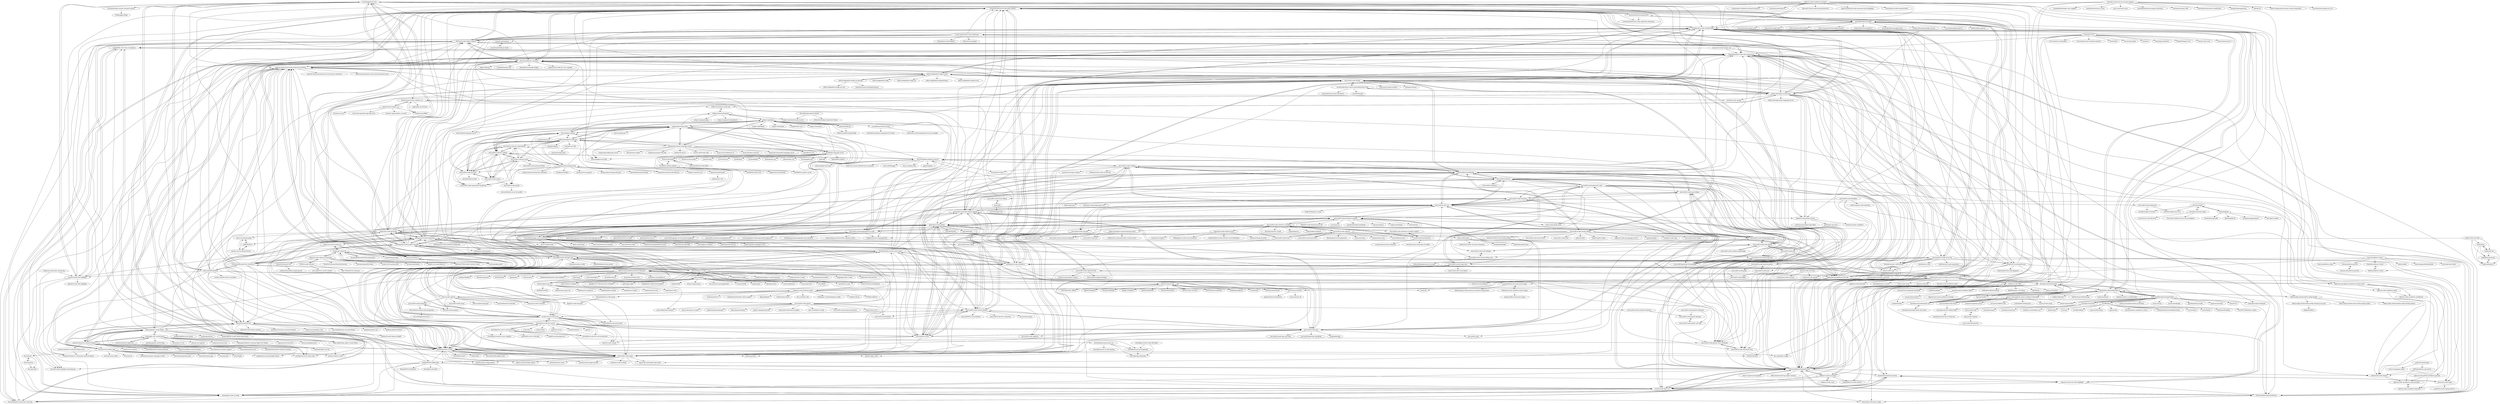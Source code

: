 digraph G {
"Gruntfuggly/todo-tree" -> "streetsidesoftware/vscode-spell-checker"
"Gruntfuggly/todo-tree" -> "alefragnani/vscode-bookmarks"
"Gruntfuggly/todo-tree" -> "wayou/vscode-todo-highlight"
"Gruntfuggly/todo-tree" -> "alefragnani/vscode-project-manager"
"Gruntfuggly/todo-tree" -> "mhutchie/vscode-git-graph"
"Gruntfuggly/todo-tree" -> "DavidAnson/vscode-markdownlint"
"Gruntfuggly/todo-tree" -> "aaron-bond/better-comments"
"Gruntfuggly/todo-tree" -> "material-extensions/vscode-material-icon-theme"
"Gruntfuggly/todo-tree" -> "formulahendry/vscode-auto-rename-tag"
"Gruntfuggly/todo-tree" -> "ChristianKohler/PathIntellisense"
"Gruntfuggly/todo-tree" -> "yzhang-gh/vscode-markdown"
"Gruntfuggly/todo-tree" -> "Binaryify/OneDark-Pro"
"Gruntfuggly/todo-tree" -> "MicrosoftDocs/intellicode"
"Gruntfuggly/todo-tree" -> "StarlaneStudios/vscode-comment-anchors"
"Gruntfuggly/todo-tree" -> "CoenraadS/BracketPair"
"microsoft/vscode-remote-release" -> "microsoft/vscode-dev-containers" ["e"=1]
"microsoft/vscode-remote-release" -> "microsoft/vscode-docker"
"microsoft/vscode-remote-release" -> "gitkraken/vscode-gitlens"
"microsoft/vscode-remote-release" -> "microsoft/vscode-python" ["e"=1]
"microsoft/vscode-remote-release" -> "microsoft/vscode-docs"
"microsoft/vscode-remote-release" -> "MicrosoftDocs/intellicode"
"microsoft/vscode-remote-release" -> "microsoft/vscode-pull-request-github"
"microsoft/vscode-remote-release" -> "streetsidesoftware/vscode-spell-checker"
"microsoft/vscode-remote-release" -> "devcontainers/spec" ["e"=1]
"microsoft/vscode-remote-release" -> "microsoft/vscode-cpptools" ["e"=1]
"microsoft/vscode-remote-release" -> "microsoft/live-share"
"microsoft/vscode-remote-release" -> "prettier/prettier-vscode"
"microsoft/vscode-remote-release" -> "mhutchie/vscode-git-graph"
"microsoft/vscode-remote-release" -> "microsoft/WSL2-Linux-Kernel" ["e"=1]
"microsoft/vscode-remote-release" -> "vscode-icons/vscode-icons"
"yousefvand/shellman-ebook" -> "yousefvand/shellman"
"microsoft/vscode-edge-devtools" -> "microsoft/vscode-livepreview"
"microsoft/vscode-edge-devtools" -> "microsoft/vscode-js-debug"
"microsoft/vscode-edge-devtools" -> "PowerShell/vscode-powershell" ["e"=1]
"microsoft/vscode-edge-devtools" -> "microsoft/vscode-github-issue-notebooks"
"microsoft/vscode-edge-devtools" -> "MicrosoftDocs/edge-developer" ["e"=1]
"microsoft/vscode-edge-devtools" -> "dotnet/vscode-dotnet-runtime"
"MicrosoftDocs/intellicode" -> "ChristianKohler/PathIntellisense"
"MicrosoftDocs/intellicode" -> "microsoft/vscode-typescript-next"
"MicrosoftDocs/intellicode" -> "microsoft/live-share"
"MicrosoftDocs/intellicode" -> "microsoft/vscode-java-dependency"
"MicrosoftDocs/intellicode" -> "ChristianKohler/NpmIntellisense"
"MicrosoftDocs/intellicode" -> "ecmel/vscode-html-css"
"MicrosoftDocs/intellicode" -> "streetsidesoftware/vscode-spell-checker"
"MicrosoftDocs/intellicode" -> "formulahendry/vscode-auto-rename-tag"
"MicrosoftDocs/intellicode" -> "microsoft/vscode-github-issue-notebooks"
"MicrosoftDocs/intellicode" -> "mikestead/vscode-dotenv"
"MicrosoftDocs/intellicode" -> "microsoft/vscode-vsce"
"MicrosoftDocs/intellicode" -> "microsoft/vscode-livepreview"
"MicrosoftDocs/intellicode" -> "microsoft/vscode-loc"
"MicrosoftDocs/intellicode" -> "microsoft/vscode-docker"
"MicrosoftDocs/intellicode" -> "microsoft/vscode-js-debug"
"codota/TabNine" -> "codota/tabnine-vscode"
"codota/TabNine" -> "codota/tabnine-vim"
"codota/TabNine" -> "peterq/pan-light" ["e"=1]
"codota/TabNine" -> "b3log/baidu-netdisk-downloaderx" ["e"=1]
"codota/TabNine" -> "neoclide/coc.nvim" ["e"=1]
"codota/TabNine" -> "unbug/codelf" ["e"=1]
"codota/TabNine" -> "wenyan-lang/wenyan" ["e"=1]
"codota/TabNine" -> "zsh-users/zsh-autosuggestions" ["e"=1]
"codota/TabNine" -> "evanw/esbuild" ["e"=1]
"codota/TabNine" -> "pnpm/pnpm" ["e"=1]
"codota/TabNine" -> "denisidoro/navi" ["e"=1]
"codota/TabNine" -> "conwnet/github1s" ["e"=1]
"codota/TabNine" -> "swc-project/swc" ["e"=1]
"codota/TabNine" -> "sharkdp/fd" ["e"=1]
"codota/TabNine" -> "dipakkr/A-to-Z-Resources-for-Students" ["e"=1]
"sdras/night-owl-vscode-theme" -> "nickcernis/iterm2-night-owl"
"sdras/night-owl-vscode-theme" -> "haishanh/night-owl.vim" ["e"=1]
"sdras/night-owl-vscode-theme" -> "gaearon/overreacted.io" ["e"=1]
"sdras/night-owl-vscode-theme" -> "sdras/cssgridgenerator" ["e"=1]
"sdras/night-owl-vscode-theme" -> "nordtheme/visual-studio-code" ["e"=1]
"sdras/night-owl-vscode-theme" -> "wesbos/cobalt2-vscode" ["e"=1]
"sdras/night-owl-vscode-theme" -> "gatsbyjs/gatsby-starter-blog" ["e"=1]
"sdras/night-owl-vscode-theme" -> "primer/github-vscode-theme"
"sdras/night-owl-vscode-theme" -> "material-theme/vsc-material-theme"
"sdras/night-owl-vscode-theme" -> "sdras/intro-to-vue" ["e"=1]
"sdras/night-owl-vscode-theme" -> "prettier/prettier-vscode"
"sdras/night-owl-vscode-theme" -> "sdras/array-explorer" ["e"=1]
"sdras/night-owl-vscode-theme" -> "wesbos/awesome-uses" ["e"=1]
"sdras/night-owl-vscode-theme" -> "edurojasr/Windows-Terminal-Night-Owl-Theme"
"sdras/night-owl-vscode-theme" -> "tokyo-night/tokyo-night-vscode-theme" ["e"=1]
"CoenraadS/Bracket-Pair-Colorizer-2" -> "CoenraadS/BracketPair"
"CoenraadS/Bracket-Pair-Colorizer-2" -> "oderwat/vscode-indent-rainbow"
"CoenraadS/Bracket-Pair-Colorizer-2" -> "streetsidesoftware/vscode-spell-checker"
"CoenraadS/Bracket-Pair-Colorizer-2" -> "material-extensions/vscode-material-icon-theme"
"CoenraadS/Bracket-Pair-Colorizer-2" -> "shanalikhan/code-settings-sync"
"CoenraadS/Bracket-Pair-Colorizer-2" -> "microsoft/vscode-eslint"
"CoenraadS/Bracket-Pair-Colorizer-2" -> "aaron-bond/better-comments"
"CoenraadS/Bracket-Pair-Colorizer-2" -> "ChristianKohler/PathIntellisense"
"CoenraadS/Bracket-Pair-Colorizer-2" -> "alefragnani/vscode-project-manager"
"CoenraadS/Bracket-Pair-Colorizer-2" -> "prettier/prettier-vscode"
"CoenraadS/Bracket-Pair-Colorizer-2" -> "Binaryify/OneDark-Pro"
"CoenraadS/Bracket-Pair-Colorizer-2" -> "gitkraken/vscode-gitlens"
"CoenraadS/Bracket-Pair-Colorizer-2" -> "alefragnani/vscode-bookmarks"
"CoenraadS/Bracket-Pair-Colorizer-2" -> "mhutchie/vscode-git-graph"
"CoenraadS/Bracket-Pair-Colorizer-2" -> "codota/tabnine-vscode"
"fwcd/kotlin-language-server" -> "fwcd/vscode-kotlin"
"fwcd/kotlin-language-server" -> "fwcd/kotlin-debug-adapter"
"fwcd/kotlin-language-server" -> "eclipse-jdtls/eclipse.jdt.ls"
"fwcd/kotlin-language-server" -> "udalov/kotlin-vim" ["e"=1]
"fwcd/kotlin-language-server" -> "kscripting/kscript" ["e"=1]
"fwcd/kotlin-language-server" -> "ajalt/clikt" ["e"=1]
"fwcd/kotlin-language-server" -> "mfussenegger/nvim-jdtls" ["e"=1]
"fwcd/kotlin-language-server" -> "Kotlin/kotlin-jupyter" ["e"=1]
"fwcd/kotlin-language-server" -> "fwcd/tree-sitter-kotlin"
"fwcd/kotlin-language-server" -> "ajalt/mordant" ["e"=1]
"fwcd/kotlin-language-server" -> "arrow-kt/arrow" ["e"=1]
"fwcd/kotlin-language-server" -> "kordlib/kord" ["e"=1]
"fwcd/kotlin-language-server" -> "facebook/ktfmt" ["e"=1]
"fwcd/kotlin-language-server" -> "eclipse-lsp4j/lsp4j"
"fwcd/kotlin-language-server" -> "Kotlin/kotlinx-rpc" ["e"=1]
"microsoft/vscode-js-debug" -> "microsoft/vscode-vsce"
"microsoft/vscode-js-debug" -> "mxsdev/nvim-dap-vscode-js" ["e"=1]
"microsoft/vscode-js-debug" -> "microsoft/debug-adapter-protocol"
"microsoft/vscode-js-debug" -> "microsoft/vscode-chrome-debug"
"microsoft/vscode-js-debug" -> "microsoft/vscode-loc"
"microsoft/vscode-js-debug" -> "MicrosoftDocs/intellicode"
"microsoft/vscode-js-debug" -> "theHamsta/nvim-dap-virtual-text" ["e"=1]
"microsoft/vscode-js-debug" -> "microsoft/vscode-edge-devtools"
"microsoft/vscode-js-debug" -> "microsoft/vscode-github-issue-notebooks"
"microsoft/vscode-js-debug" -> "microsoft/vscode-typescript-next"
"microsoft/vscode-js-debug" -> "microsoft/TypeScript-TmLanguage"
"microsoft/vscode-js-debug" -> "microsoft/vscode-debugadapter-node"
"microsoft/vscode-js-debug" -> "rcarriga/nvim-dap-ui" ["e"=1]
"microsoft/vscode-js-debug" -> "microsoft/vscode-eslint"
"microsoft/vscode-js-debug" -> "microsoft/live-share"
"microsoft/vscode-postgresql" -> "Borvik/vscode-postgres"
"microsoft/vscode-postgresql" -> "microsoft/azuredatastudio-postgresql"
"codota/tabnine-vscode" -> "codota/TabNine"
"codota/tabnine-vscode" -> "codota/tabnine-intellij"
"codota/tabnine-vscode" -> "MicrosoftDocs/intellicode"
"codota/tabnine-vscode" -> "huggingface/llm-vscode" ["e"=1]
"codota/tabnine-vscode" -> "JudiniLabs/code-gpt-docs" ["e"=1]
"codota/tabnine-vscode" -> "codota/tabnine-vim"
"codota/tabnine-vscode" -> "CodeGeeX/codegeex-vscode-extension" ["e"=1]
"codota/tabnine-vscode" -> "codota/tabnine-sublime"
"codota/tabnine-vscode" -> "CoenraadS/Bracket-Pair-Colorizer-2"
"codota/tabnine-vscode" -> "formulahendry/vscode-code-runner"
"codota/tabnine-vscode" -> "aaron-bond/better-comments"
"codota/tabnine-vscode" -> "swdotcom/swdc-vscode" ["e"=1]
"codota/tabnine-vscode" -> "microsoft/vscode-pull-request-github"
"codota/tabnine-vscode" -> "nicoespeon/abracadabra"
"codota/tabnine-vscode" -> "microsoft/pylance-release" ["e"=1]
"ritwickdey/live-server-web-extension" -> "ritwickdey/vscode-live-server-plus-plus"
"ritwickdey/live-server-web-extension" -> "ritwickdey/vscode-live-server"
"ritwickdey/live-server-web-extension" -> "ritwickdey/vscode-live-sass-compiler" ["e"=1]
"ritwickdey/live-server-web-extension" -> "yandeu/five-server-with-php"
"ritwickdey/live-server-web-extension" -> "ritwickdey/react-jsx-templating"
"ritwickdey/live-server-web-extension" -> "brapifra/vscode-phpserver"
"microsoft/vscode-pull-request-github" -> "gitkraken/vscode-gitlens"
"microsoft/vscode-pull-request-github" -> "microsoft/vscode-docs"
"microsoft/vscode-pull-request-github" -> "microsoft/vscode-docker"
"microsoft/vscode-pull-request-github" -> "streetsidesoftware/vscode-spell-checker"
"microsoft/vscode-pull-request-github" -> "microsoft/live-share"
"microsoft/vscode-pull-request-github" -> "microsoft/vscode-vsce"
"microsoft/vscode-pull-request-github" -> "johnpapa/vscode-peacock" ["e"=1]
"microsoft/vscode-pull-request-github" -> "microsoft/vscode-remote-release"
"microsoft/vscode-pull-request-github" -> "microsoft/vscode-eslint"
"microsoft/vscode-pull-request-github" -> "DonJayamanne/gitHistoryVSCode"
"microsoft/vscode-pull-request-github" -> "MicrosoftDocs/intellicode"
"microsoft/vscode-pull-request-github" -> "microsoft/vscode-js-debug"
"microsoft/vscode-pull-request-github" -> "DavidAnson/vscode-markdownlint"
"microsoft/vscode-pull-request-github" -> "github/vscode-github-actions"
"microsoft/vscode-pull-request-github" -> "microsoft/vscode-extension-samples"
"spring-attic/toolsuite-distribution" -> "spring-projects/spring-tools"
"mhutchie/vscode-git-graph" -> "gitkraken/vscode-gitlens"
"mhutchie/vscode-git-graph" -> "DonJayamanne/gitHistoryVSCode"
"mhutchie/vscode-git-graph" -> "streetsidesoftware/vscode-spell-checker"
"mhutchie/vscode-git-graph" -> "alefragnani/vscode-bookmarks"
"mhutchie/vscode-git-graph" -> "phil294/GitLG"
"mhutchie/vscode-git-graph" -> "Gruntfuggly/todo-tree"
"mhutchie/vscode-git-graph" -> "alefragnani/vscode-project-manager"
"mhutchie/vscode-git-graph" -> "aaron-bond/better-comments"
"mhutchie/vscode-git-graph" -> "prettier/prettier-vscode"
"mhutchie/vscode-git-graph" -> "yzhang-gh/vscode-markdown"
"mhutchie/vscode-git-graph" -> "microsoft/vscode-remote-release"
"mhutchie/vscode-git-graph" -> "material-extensions/vscode-material-icon-theme"
"mhutchie/vscode-git-graph" -> "hansu/vscode-git-graph"
"mhutchie/vscode-git-graph" -> "microsoft/vscode-docker"
"mhutchie/vscode-git-graph" -> "DavidAnson/vscode-markdownlint"
"Borvik/vscode-postgres" -> "microsoft/vscode-postgresql"
"gtache/intellij-lsp" -> "ballerina-platform/lsp4intellij" ["e"=1]
"gtache/intellij-lsp" -> "eclipse-lsp4j/lsp4j"
"microsoft/live-share" -> "MicrosoftDocs/intellicode"
"microsoft/live-share" -> "gitkraken/vscode-gitlens"
"microsoft/live-share" -> "microsoft/vscode-pull-request-github"
"microsoft/live-share" -> "microsoft/vscode-docs"
"microsoft/live-share" -> "microsoft/vscode-loc"
"microsoft/live-share" -> "microsoft/vscode-vsce"
"microsoft/live-share" -> "microsoft/vscode-remote-release"
"microsoft/live-share" -> "microsoft/vscode-js-debug"
"microsoft/live-share" -> "vscode-icons/vscode-icons"
"microsoft/live-share" -> "microsoft/vscode-docker"
"microsoft/live-share" -> "microsoft/vscode-eslint"
"microsoft/live-share" -> "dotnet/vscode-csharp" ["e"=1]
"microsoft/live-share" -> "streetsidesoftware/vscode-spell-checker"
"microsoft/live-share" -> "prettier/prettier-vscode"
"microsoft/live-share" -> "microsoft/vscode-github-issue-notebooks"
"iocave/customize-ui" -> "iocave/monkey-patch"
"iocave/customize-ui" -> "drcika/apc-extension"
"iocave/customize-ui" -> "microsoft/vscode-loc"
"codota/tabnine-vim" -> "tbodt/deoplete-tabnine" ["e"=1]
"codota/tabnine-vim" -> "neoclide/coc-tabnine" ["e"=1]
"codota/tabnine-vim" -> "codota/tabnine-nvim" ["e"=1]
"codota/tabnine-vim" -> "Konfekt/FastFold" ["e"=1]
"codota/tabnine-vim" -> "codota/TabNine"
"codota/tabnine-vim" -> "pechorin/any-jump.vim" ["e"=1]
"codota/tabnine-vim" -> "kshenoy/vim-signature" ["e"=1]
"microsoft/java-debug" -> "microsoft/vscode-java-debug"
"microsoft/java-debug" -> "microsoft/vscode-java-test"
"microsoft/java-debug" -> "eclipse-jdtls/eclipse.jdt.ls"
"microsoft/java-debug" -> "mfussenegger/nvim-jdtls" ["e"=1]
"microsoft/java-debug" -> "eclipse-lsp4j/lsp4j"
"microsoft/java-debug" -> "redhat-developer/vscode-java"
"microsoft/java-debug" -> "eclipse-lemminx/lemminx"
"microsoft/java-debug" -> "rcasia/neotest-java"
"redhat-developer/vscode-xml" -> "eclipse-lemminx/lemminx"
"redhat-developer/vscode-xml" -> "redhat-developer/vscode-yaml"
"simov/markdown-viewer" -> "volca/markdown-preview"
"simov/markdown-viewer" -> "Cimbali/markdown-viewer"
"simov/markdown-viewer" -> "Thiht/markdown-viewer"
"simov/markdown-viewer" -> "simov/markdown-syntax"
"simov/markdown-viewer" -> "shd101wyy/vscode-markdown-preview-enhanced"
"simov/markdown-viewer" -> "ankit/stylebot" ["e"=1]
"simov/markdown-viewer" -> "yaniswang/markdownReader"
"simov/markdown-viewer" -> "md-reader/md-reader"
"simov/markdown-viewer" -> "yzhang-gh/vscode-markdown"
"ritwickdey/vscode-live-server-plus-plus" -> "ritwickdey/live-server-web-extension"
"ritwickdey/vscode-live-server-plus-plus" -> "ritwickdey/vscode-live-server"
"ritwickdey/vscode-live-server-plus-plus" -> "ritwickdey/doraemon-pure-css"
"microsoft/vscode-java-debug" -> "microsoft/java-debug"
"microsoft/vscode-java-debug" -> "microsoft/vscode-maven"
"microsoft/vscode-java-debug" -> "redhat-developer/vscode-java"
"microsoft/vscode-java-debug" -> "microsoft/vscode-java-test"
"microsoft/vscode-java-debug" -> "microsoft/vscode-java-dependency"
"microsoft/vscode-java-debug" -> "microsoft/vscode-java-pack"
"microsoft/vscode-java-debug" -> "eclipse-jdtls/eclipse.jdt.ls"
"microsoft/vscode-java-debug" -> "microsoft/vscode-spring-boot-dashboard"
"microsoft/vscode-java-debug" -> "microsoft/debug-adapter-protocol"
"microsoft/vscode-java-debug" -> "eclipse-lsp4j/lsp4j"
"microsoft/vscode-java-debug" -> "microsoft/vscode-gradle"
"yatki/vscode-surround" -> "lisanjs/lisan"
"yatki/vscode-surround" -> "yatki/read-env"
"yatki/vscode-surround" -> "yatki/ordinalize-tr"
"yatki/vscode-surround" -> "yatki/flood-protection"
"yatki/vscode-surround" -> "alefragnani/vscode-project-manager"
"usernamehw/vscode-error-lens" -> "phindle/error-lens"
"usernamehw/vscode-error-lens" -> "pranaygp/vscode-css-peek"
"usernamehw/vscode-error-lens" -> "streetsidesoftware/vscode-spell-checker"
"usernamehw/vscode-error-lens" -> "ChristianKohler/PathIntellisense"
"usernamehw/vscode-error-lens" -> "ecmel/vscode-html-css"
"usernamehw/vscode-error-lens" -> "oderwat/vscode-indent-rainbow"
"usernamehw/vscode-error-lens" -> "chrmarti/vscode-regex"
"usernamehw/vscode-error-lens" -> "ChristianKohler/NpmIntellisense"
"usernamehw/vscode-error-lens" -> "DavidAnson/vscode-markdownlint"
"usernamehw/vscode-error-lens" -> "aaron-bond/better-comments"
"usernamehw/vscode-error-lens" -> "lishu/vscode-svg2"
"usernamehw/vscode-error-lens" -> "foxundermoon/vs-shell-format"
"usernamehw/vscode-error-lens" -> "microsoft/vscode-livepreview"
"usernamehw/vscode-error-lens" -> "mattbierner/vscode-emojisense"
"usernamehw/vscode-error-lens" -> "tomoki1207/vscode-pdfviewer"
"gaurav-nelson/github-action-markdown-link-check" -> "tcort/markdown-link-check"
"gaurav-nelson/github-action-markdown-link-check" -> "UmbrellaDocs/linkspector"
"gaurav-nelson/github-action-markdown-link-check" -> "errata-ai/vale-action" ["e"=1]
"gaurav-nelson/github-action-markdown-link-check" -> "lycheeverse/lychee-action" ["e"=1]
"gaurav-nelson/github-action-markdown-link-check" -> "avto-dev/markdown-lint"
"material-theme/vsc-material-theme-icons" -> "material-theme/vsc-community-material-theme"
"Chakroun-Anas/turbo-console-log" -> "vincaslt/vscode-highlight-matching-tag"
"Chakroun-Anas/turbo-console-log" -> "wayou/vscode-todo-highlight"
"rebornix/vscode-webview-react" -> "MikielAgutu/vscode-react-extension"
"rebornix/vscode-webview-react" -> "hacker0limbo/vscode-webview-react-boilerplate"
"rebornix/vscode-webview-react" -> "iskenxan/sheepy-fp-guide"
"rebornix/vscode-webview-react" -> "Ciaanh/reactception"
"EYHN/vscode-vibrancy" -> "illixion/vscode-vibrancy-continued"
"EYHN/vscode-vibrancy" -> "seo-rii/electron-acrylic-window" ["e"=1]
"EYHN/vscode-vibrancy" -> "0x61726b/electron-vibrancy" ["e"=1]
"redhat-developer/vscode-extension-tester" -> "webdriverio-community/wdio-vscode-service"
"redhat-developer/vscode-extension-tester" -> "microsoft/vscode-extension-telemetry"
"redhat-developer/vscode-extension-tester" -> "microsoft/vscode-test"
"formulahendry/vscode-mysql" -> "Bajdzis/vscode-database"
"yousefvand/shellman" -> "yousefvand/shellman-ebook"
"nickcernis/iterm2-night-owl" -> "haishanh/night-owl.vim" ["e"=1]
"nickcernis/iterm2-night-owl" -> "sdras/night-owl-vscode-theme"
"cschlosser/doxdocgen" -> "twxs/vs.language.cmake"
"cschlosser/doxdocgen" -> "jeff-hykin/better-cpp-syntax"
"mechatroner/vscode_rainbow_csv" -> "mechatroner/RBQL"
"mechatroner/vscode_rainbow_csv" -> "jjuback/gc-excelviewer"
"mechatroner/vscode_rainbow_csv" -> "redhat-developer/vscode-xml"
"mechatroner/vscode_rainbow_csv" -> "mechatroner/rainbow_csv"
"mechatroner/vscode_rainbow_csv" -> "ChristianKohler/NpmIntellisense"
"mechatroner/vscode_rainbow_csv" -> "redhat-developer/vscode-yaml"
"microsoft/vscode-typescript-next" -> "microsoft/TypeScript-TmLanguage"
"microsoft/vscode-loc" -> "microsoft/vscode-vsce"
"microsoft/vscode-loc" -> "microsoft/vscode-references-view"
"microsoft/vscode-loc" -> "microsoft/vscode-wiki"
"microsoft/vscode-loc" -> "iocave/customize-ui"
"microsoft/vscode-loc" -> "microsoft/vscode-js-debug"
"microsoft/vscode-loc" -> "microsoft/vscode-typescript-next"
"microsoft/vscode-loc" -> "MicrosoftDocs/intellicode"
"microsoft/vscode-loc" -> "microsoft/vscode-node-debug"
"microsoft/vscode-loc" -> "microsoft/vscode-generator-code"
"microsoft/vscode-loc" -> "microsoft/Localization"
"microsoft/vscode-loc" -> "ChristianKohler/PathIntellisense"
"microsoft/vscode-loc" -> "formulahendry/vscode-auto-rename-tag"
"microsoft/vscode-loc" -> "microsoft/vscode-docs"
"microsoft/vscode-loc" -> "microsoft/vscode-livepreview"
"microsoft/vscode-loc" -> "microsoft/live-share"
"mdx-js/mdx-analyzer" -> "mdx-js/eslint-mdx"
"mdx-js/mdx-analyzer" -> "xyc/vscode-mdx-preview"
"microsoft/vscode-references-view" -> "microsoft/vscode-github-issue-notebooks"
"codota/tabnine-intellij" -> "codota/tabnine-vscode"
"codota/tabnine-intellij" -> "codota/tabnine-sublime"
"codota/tabnine-intellij" -> "bestv5/ChineseCharReplace"
"jeff-hykin/better-cpp-syntax" -> "mikestead/vscode-dotenv"
"microsoft/vscode-java-pack" -> "microsoft/vscode-java-dependency"
"microsoft/vscode-java-pack" -> "microsoft/vscode-maven"
"microsoft/vscode-java-pack" -> "microsoft/vscode-java-debug"
"microsoft/vscode-java-pack" -> "microsoft/vscode-java-test"
"microsoft/vscode-java-pack" -> "microsoft/vscode-spring-boot-dashboard"
"microsoft/vscode-java-pack" -> "redhat-developer/vscode-java"
"microsoft/vscode-java-pack" -> "microsoft/vscode-spring-initializr"
"microsoft/vscode-java-pack" -> "microsoft/vscode-gradle"
"microsoft/vscode-java-pack" -> "spring-projects/spring-tools"
"mjbvz/vscode-github-markdown-preview" -> "mjbvz/vscode-markdown-footnotes"
"mjbvz/vscode-github-markdown-preview" -> "mjbvz/vscode-markdown-yaml-preamble"
"eclipse-lemminx/lemminx" -> "redhat-developer/vscode-xml"
"eclipse-lemminx/lemminx" -> "eclipse-lemminx/lemminx-maven"
"eclipse-lemminx/lemminx" -> "eclipse-lsp4j/lsp4j"
"eclipse-lemminx/lemminx" -> "eclipse-lsp4mp/lsp4mp" ["e"=1]
"eclipse-lemminx/lemminx" -> "eclipse-lsp4jakarta/lsp4jakarta"
"microsoft/vscode-java-dependency" -> "microsoft/vscode-maven"
"microsoft/vscode-java-dependency" -> "microsoft/vscode-java-pack"
"microsoft/vscode-java-dependency" -> "microsoft/vscode-java-test"
"microsoft/vscode-java-dependency" -> "microsoft/vscode-java-debug"
"microsoft/vscode-java-dependency" -> "microsoft/vscode-spring-boot-dashboard"
"microsoft/vscode-java-dependency" -> "microsoft/vscode-gradle"
"mdx-js/eslint-mdx" -> "mdx-js/mdx-analyzer"
"iocave/monkey-patch" -> "iocave/customize-ui"
"editorconfig-checker/editorconfig-checker" -> "editorconfig-checker/editorconfig-checker.javascript"
"editorconfig-checker/editorconfig-checker" -> "editorconfig-checker/action-editorconfig-checker"
"editorconfig-checker/editorconfig-checker" -> "igorshubovych/markdownlint-cli"
"editorconfig-checker/editorconfig-checker" -> "editorconfig-checker/editorconfig-checker.python"
"fwcd/kotlin-debug-adapter" -> "fwcd/vscode-kotlin"
"fwcd/kotlin-debug-adapter" -> "Mgenuit/nvim-dap-kotlin"
"fwcd/kotlin-debug-adapter" -> "fwcd/kotlin-analysis-server"
"fwcd/kotlin-debug-adapter" -> "fwcd/kotlin-quick-start"
"microsoft/vscode-maven" -> "microsoft/vscode-java-dependency"
"microsoft/vscode-maven" -> "microsoft/vscode-java-debug"
"microsoft/vscode-maven" -> "microsoft/vscode-java-test"
"microsoft/vscode-maven" -> "microsoft/vscode-java-pack"
"microsoft/vscode-maven" -> "microsoft/vscode-spring-boot-dashboard"
"microsoft/vscode-maven" -> "microsoft/vscode-gradle"
"microsoft/azuredatastudio-postgresql" -> "microsoft/pgtoolsservice"
"StarlaneStudios/vscode-comment-anchors" -> "VindigoApp/vindigo"
"yatki/read-env" -> "lisanjs/lisan"
"yatki/read-env" -> "yatki/ordinalize-tr"
"yatki/read-env" -> "yatki/flood-protection"
"microsoft/vscode-java-test" -> "microsoft/vscode-maven"
"microsoft/vscode-java-test" -> "microsoft/vscode-java-dependency"
"microsoft/vscode-java-test" -> "microsoft/java-debug"
"microsoft/vscode-java-test" -> "microsoft/vscode-java-debug"
"microsoft/vscode-java-test" -> "microsoft/vscode-java-pack"
"microsoft/vscode-java-test" -> "nestdotland/nest.land" ["e"=1]
"microsoft/vscode-java-test" -> "microsoft/vscode-spring-boot-dashboard"
"microsoft/vscode-java-test" -> "redhat-developer/vscode-java"
"microsoft/vscode-java-test" -> "eclipse-jdtls/eclipse.jdt.ls"
"codota/tabnine-sublime" -> "tabnine/proc-lock"
"mono/sdb" -> "microsoft/vscode-mono-debug"
"mono/sdb" -> "mono/debugger-libs"
"mjbvz/vscode-markdown-footnotes" -> "mjbvz/vscode-markdown-yaml-preamble"
"LucasBullen/LSP4J_Tutorial" -> "mickaelistria/eclipse-languageserver-demo"
"LucasBullen/LSP4J_Tutorial" -> "adamvoss/vscode-languageserver-java-example"
"yatki/flood-protection" -> "yatki/ordinalize-tr"
"ritwickdey/vscode-create-file-folder" -> "ritwickdey/react-jsx-templating"
"ritwickdey/vscode-create-file-folder" -> "ritwickdey/querydecoder"
"ritwickdey/react-jsx-templating" -> "ritwickdey/querydecoder"
"mjbvz/vscode-markdown-yaml-preamble" -> "mjbvz/vscode-markdown-footnotes"
"0xGG/crossnote-app" -> "0xGG/vscode-crossnote"
"0xGG/crossnote-app" -> "shd101wyy/crossnote"
"0xGG/crossnote-app" -> "shd101wyy/markdown-preview-enhanced"
"0xGG/crossnote-app" -> "shd101wyy/vscode-markdown-preview-enhanced"
"0xGG/crossnote-app" -> "0xGG/welcome-notebook"
"0xGG/crossnote-app" -> "zhaopengme/gitnote" ["e"=1]
"0xGG/crossnote-app" -> "svsool/memo" ["e"=1]
"0xGG/crossnote-app" -> "WizTeam/WizNoteLite" ["e"=1]
"0xGG/crossnote-app" -> "chrisvel/wreeto_official" ["e"=1]
"0xGG/crossnote-app" -> "Ogefest/Notepack" ["e"=1]
"0xGG/crossnote-app" -> "dvorka/mindforger" ["e"=1]
"0xGG/crossnote-app" -> "bangle-io/bangle-io" ["e"=1]
"0xGG/crossnote-app" -> "laobubu/HyperMD" ["e"=1]
"0xGG/crossnote-app" -> "churichard/notabase" ["e"=1]
"microsoft/vscode-webview-ui-toolkit" -> "microsoft/vscode-webview-ui-toolkit-samples"
"microsoft/vscode-webview-ui-toolkit" -> "vscode-elements/elements"
"microsoft/vscode-webview-ui-toolkit" -> "microsoft/vscode-codicons"
"microsoft/vscode-webview-ui-toolkit" -> "microsoft/vscode-extension-samples"
"microsoft/vscode-webview-ui-toolkit" -> "rebornix/vscode-webview-react"
"microsoft/vscode-webview-ui-toolkit" -> "microsoft/vscode-icons"
"microsoft/vscode-webview-ui-toolkit" -> "kermanx/reactive-vscode" ["e"=1]
"microsoft/vscode-webview-ui-toolkit" -> "microsoft/vscode-discussions"
"microsoft/vscode-webview-ui-toolkit" -> "microsoft/vscode-anycode"
"microsoft/vscode-webview-ui-toolkit" -> "microsoft/vscode-vsce"
"microsoft/vscode-webview-ui-toolkit" -> "microsoft/vscode-languageserver-node"
"microsoft/vscode-webview-ui-toolkit" -> "eclipse/openvsx" ["e"=1]
"microsoft/vscode-webview-ui-toolkit" -> "redhat-developer/vscode-extension-tester"
"microsoft/vscode-webview-ui-toolkit" -> "codesandbox/sandpack" ["e"=1]
"microsoft/vscode-webview-ui-toolkit" -> "TypeFox/monaco-languageclient" ["e"=1]
"primer/github-vscode-theme" -> "Binaryify/OneDark-Pro"
"primer/github-vscode-theme" -> "material-extensions/vscode-material-icon-theme"
"primer/github-vscode-theme" -> "sdras/night-owl-vscode-theme"
"primer/github-vscode-theme" -> "dracula/visual-studio-code"
"primer/github-vscode-theme" -> "nordtheme/visual-studio-code" ["e"=1]
"primer/github-vscode-theme" -> "projekt0n/github-nvim-theme" ["e"=1]
"primer/github-vscode-theme" -> "material-theme/vsc-material-theme"
"primer/github-vscode-theme" -> "primer/primitives" ["e"=1]
"primer/github-vscode-theme" -> "microsoft/vscode-docker"
"primer/github-vscode-theme" -> "primer/github-vscode-theme-dark-classic"
"primer/github-vscode-theme" -> "aaron-bond/better-comments"
"primer/github-vscode-theme" -> "prettier/prettier-vscode"
"primer/github-vscode-theme" -> "tokyo-night/tokyo-night-vscode-theme" ["e"=1]
"primer/github-vscode-theme" -> "streetsidesoftware/vscode-spell-checker"
"primer/github-vscode-theme" -> "whizkydee/vscode-palenight-theme" ["e"=1]
"cweijan/vscode-database-client" -> "mtxr/vscode-sqltools"
"cweijan/vscode-database-client" -> "thunderclient/thunder-client-support" ["e"=1]
"cweijan/vscode-database-client" -> "Huachao/vscode-restclient" ["e"=1]
"cweijan/vscode-database-client" -> "formulahendry/vscode-mysql"
"cweijan/vscode-database-client" -> "formulahendry/vscode-code-runner"
"cweijan/vscode-database-client" -> "dbgate/dbgate" ["e"=1]
"cweijan/vscode-database-client" -> "cweijan/vscode-office"
"cweijan/vscode-database-client" -> "rubickCenter/rubick" ["e"=1]
"cweijan/vscode-database-client" -> "tiny-craft/tiny-rdm" ["e"=1]
"cweijan/vscode-database-client" -> "beekeeper-studio/beekeeper-studio" ["e"=1]
"cweijan/vscode-database-client" -> "alefragnani/vscode-bookmarks"
"cweijan/vscode-database-client" -> "codebdy/rxdrag" ["e"=1]
"cweijan/vscode-database-client" -> "redhat-developer/vscode-java"
"cweijan/vscode-database-client" -> "PGYER/codefever" ["e"=1]
"cweijan/vscode-database-client" -> "lewkamtao/lew-ui" ["e"=1]
"microsoft/vscode-jupyter" -> "microsoft/vscode-python" ["e"=1]
"microsoft/vscode-jupyter" -> "microsoft/pylance-release" ["e"=1]
"microsoft/vscode-jupyter" -> "microsoft/vscode-notebook-renderers"
"microsoft/vscode-jupyter" -> "julia-vscode/julia-vscode" ["e"=1]
"microsoft/vscode-jupyter" -> "microsoft/vscode-jupyter-powertoys"
"microsoft/vscode-jupyter" -> "microsoft/vscode-docker"
"microsoft/vscode-jupyter" -> "jupyter/nbconvert" ["e"=1]
"microsoft/vscode-jupyter" -> "quarto-dev/quarto-vscode" ["e"=1]
"microsoft/vscode-jupyter" -> "jupyterlab/jupyterlab-git" ["e"=1]
"microsoft/vscode-jupyter" -> "kiteco/jupyterlab-kite" ["e"=1]
"microsoft/vscode-jupyter" -> "streetsidesoftware/vscode-spell-checker"
"microsoft/vscode-jupyter" -> "microsoft/vscode-remote-release"
"microsoft/vscode-jupyter" -> "MicrosoftDocs/intellicode"
"microsoft/vscode-jupyter" -> "jupyter-lsp/jupyterlab-lsp" ["e"=1]
"microsoft/vscode-jupyter" -> "microsoft/vscode-data-wrangler" ["e"=1]
"fwcd/vscode-kotlin" -> "fwcd/kotlin-debug-adapter"
"fwcd/vscode-kotlin" -> "fwcd/kotlin-language-server"
"fwcd/vscode-kotlin" -> "mathiasfrohlich/vscode-kotlin"
"fwcd/vscode-kotlin" -> "fwcd/kotlin-analysis-server"
"markdownlint/markdownlint" -> "igorshubovych/markdownlint-cli"
"markdownlint/markdownlint" -> "DavidAnson/markdownlint"
"markdownlint/markdownlint" -> "adrienverge/yamllint" ["e"=1]
"markdownlint/markdownlint" -> "ttscoff/mdless"
"markdownlint/markdownlint" -> "remarkjs/remark-lint"
"markdownlint/markdownlint" -> "textlint/textlint" ["e"=1]
"markdownlint/markdownlint" -> "errata-ai/vale" ["e"=1]
"markdownlint/markdownlint" -> "DavidAnson/vscode-markdownlint"
"markdownlint/markdownlint" -> "mrtazz/checkmake" ["e"=1]
"markdownlint/markdownlint" -> "codespell-project/codespell" ["e"=1]
"markdownlint/markdownlint" -> "gjtorikian/html-proofer" ["e"=1]
"markdownlint/markdownlint" -> "amperser/proselint" ["e"=1]
"markdownlint/markdownlint" -> "DavidAnson/markdownlint-cli2"
"markdownlint/markdownlint" -> "Vimjas/vint" ["e"=1]
"markdownlint/markdownlint" -> "python-jsonschema/check-jsonschema"
"microsoft/vscode-icons" -> "microsoft/vscode-codicons"
"microsoft/vscode-icons" -> "microsoft/vscode-webview-ui-toolkit"
"microsoft/vscode-icons" -> "vscode-icons/vscode-icons"
"microsoft/vscode-github-issue-notebooks" -> "microsoft/vscode-references-view"
"lishu/vscode-svg2" -> "jeronimoek/color-picker-universal"
"lishu/vscode-svg2" -> "mrmlnc/vscode-apache"
"microsoft/vscode-hexeditor" -> "stef-levesque/vscode-hexdump"
"microsoft/vscode-hexeditor" -> "tomoki1207/vscode-pdfviewer"
"microsoft/vscode-hexeditor" -> "microsoft/vscode-github-issue-notebooks"
"microsoft/vscode-hexeditor" -> "microsoft/vscode-references-view"
"microsoft/vscode-hexeditor" -> "microsoft/vscode-vsce"
"borismus/markdown-preview" -> "volca/markdown-preview"
"microsoft/vscode-codicons" -> "microsoft/vscode-icons"
"microsoft/vscode-codicons" -> "microsoft/vscode-webview-ui-toolkit"
"microsoft/vscode-codicons" -> "tancredi/fantasticon" ["e"=1]
"microsoft/vscode-codicons" -> "Workshape/icon-font-generator" ["e"=1]
"microsoft/vscode-codicons" -> "lukas-w/font-logos"
"microsoft/vscode-codicons" -> "microsoft/vscode-extension-samples"
"microsoft/vscode-codicons" -> "microsoft/vscode-discussions"
"microsoft/vscode-codicons" -> "primer/octicons" ["e"=1]
"microsoft/vscode-codicons" -> "sunjon/stylish.nvim" ["e"=1]
"microsoft/vscode-oniguruma" -> "slevithan/oniguruma-to-es"
"microsoft/vscode-oniguruma" -> "slevithan/regex-recursion"
"DavidAnson/markdownlint-cli2" -> "DavidAnson/markdownlint-cli2-action"
"DavidAnson/markdownlint-cli2" -> "igorshubovych/markdownlint-cli"
"DavidAnson/markdownlint-cli2" -> "DavidAnson/vscode-markdownlint"
"DavidAnson/markdownlint-cli2" -> "DavidAnson/markdownlint"
"lukas-w/font-logos" -> "gabrielelana/pomicons"
"lukas-w/font-logos" -> "AndreLZGava/font-awesome-extension"
"lukas-w/font-logos" -> "SeraphyBR/dotfiles"
"microsoft/vscode-notebook-renderers" -> "microsoft/vscode-jupyter-keymap"
"vscode-elements/elements" -> "microsoft/vscode-webview-ui-toolkit"
"vscode-elements/elements" -> "microsoft/vscode-webview-ui-toolkit-samples"
"vscode-elements/elements" -> "vscode-elements/react-elements"
"vscode-elements/elements" -> "estruyf/vscode-community-ui-toolkit"
"0xGG/vscode-crossnote" -> "0xGG/crossnote-app"
"PyvesB/eclipse-planet-themes" -> "AObuchow/Eclipse-Spectrum-Theme"
"PyvesB/eclipse-planet-themes" -> "eclipse-lemminx/lemminx-maven"
"microsoft/vscode-gradle" -> "microsoft/build-server-for-gradle"
"lisanjs/lisan" -> "yatki/read-env"
"lisanjs/lisan" -> "yatki/ordinalize-tr"
"lisanjs/lisan" -> "yatki/flood-protection"
"ritwickdey/doraemon-pure-css" -> "ritwickdey/react-jsx-templating"
"ritwickdey/doraemon-pure-css" -> "ritwickdey/covid-19-india-golang"
"ritwickdey/doraemon-pure-css" -> "ritwickdey/querydecoder"
"yatki/ordinalize-tr" -> "yatki/flood-protection"
"shd101wyy/markdown-preview-enhanced" -> "shd101wyy/vscode-markdown-preview-enhanced"
"shd101wyy/markdown-preview-enhanced" -> "shd101wyy/crossnote"
"shd101wyy/markdown-preview-enhanced" -> "0xGG/crossnote-app"
"shd101wyy/markdown-preview-enhanced" -> "yzhang-gh/vscode-markdown"
"shd101wyy/markdown-preview-enhanced" -> "KaTeX/KaTeX" ["e"=1]
"shd101wyy/markdown-preview-enhanced" -> "jgm/pandoc" ["e"=1]
"shd101wyy/markdown-preview-enhanced" -> "vnotex/vnote" ["e"=1]
"shd101wyy/markdown-preview-enhanced" -> "Wandmalfarbe/pandoc-latex-template" ["e"=1]
"shd101wyy/markdown-preview-enhanced" -> "yhatt/marp" ["e"=1]
"shd101wyy/markdown-preview-enhanced" -> "nteract/hydrogen" ["e"=1]
"shd101wyy/markdown-preview-enhanced" -> "adrai/flowchart.js" ["e"=1]
"shd101wyy/markdown-preview-enhanced" -> "iissnan/hexo-theme-next" ["e"=1]
"shd101wyy/markdown-preview-enhanced" -> "markdown-it/markdown-it" ["e"=1]
"shd101wyy/markdown-preview-enhanced" -> "mathjax/MathJax" ["e"=1]
"shd101wyy/markdown-preview-enhanced" -> "Kenshin/simpread" ["e"=1]
"microsoft/vscode-jupyter-keymap" -> "microsoft/vscode-jupyter-cell-tags"
"cweijan/vscode-office" -> "Vanessa219/vditor" ["e"=1]
"cweijan/vscode-office" -> "zaaack/vscode-markdown-editor"
"cweijan/vscode-office" -> "shd101wyy/vscode-markdown-preview-enhanced"
"cweijan/vscode-office" -> "redleafnew/delitemwithatt" ["e"=1]
"cweijan/vscode-office" -> "blinkfox/typora-vue-theme" ["e"=1]
"cweijan/vscode-office" -> "88250/lute" ["e"=1]
"cweijan/vscode-office" -> "cweijan/vscode-database-client"
"microsoft/vscode-anycode" -> "microsoft/vscode-wasm"
"DavidAnson/markdownlint" -> "igorshubovych/markdownlint-cli"
"DavidAnson/markdownlint" -> "DavidAnson/vscode-markdownlint"
"DavidAnson/markdownlint" -> "markdownlint/markdownlint"
"DavidAnson/markdownlint" -> "DavidAnson/markdownlint-cli2"
"DavidAnson/markdownlint" -> "yzhang-gh/vscode-markdown"
"DavidAnson/markdownlint" -> "textlint/textlint" ["e"=1]
"DavidAnson/markdownlint" -> "adrienverge/yamllint" ["e"=1]
"DavidAnson/markdownlint" -> "hadolint/hadolint" ["e"=1]
"DavidAnson/markdownlint" -> "lint-staged/lint-staged" ["e"=1]
"DavidAnson/markdownlint" -> "stylelint/stylelint" ["e"=1]
"DavidAnson/markdownlint" -> "streetsidesoftware/cspell"
"DavidAnson/markdownlint" -> "conventional-changelog/commitlint" ["e"=1]
"DavidAnson/markdownlint" -> "streetsidesoftware/vscode-spell-checker"
"DavidAnson/markdownlint" -> "rhysd/actionlint" ["e"=1]
"DavidAnson/markdownlint" -> "mvdan/sh" ["e"=1]
"volca/markdown-preview" -> "borismus/markdown-preview"
"remarkjs/remark-lint" -> "remarkjs/remark-validate-links"
"remarkjs/remark-lint" -> "mdx-js/eslint-mdx"
"remarkjs/remark-lint" -> "remarkjs/remark" ["e"=1]
"remarkjs/remark-lint" -> "remarkjs/remark-toc" ["e"=1]
"remarkjs/remark-lint" -> "igorshubovych/markdownlint-cli"
"remarkjs/remark-lint" -> "markdownlint/markdownlint"
"remarkjs/remark-lint" -> "stylelint-scss/stylelint-scss" ["e"=1]
"zaaack/vscode-markdown-editor" -> "ryanmcalister/unotes"
"zaaack/vscode-markdown-editor" -> "adamerose/vscode-markdown-wysiwyg"
"raymon-sun/vscode-git-history" -> "phil294/GitLG"
"raymon-sun/vscode-git-history" -> "hansu/vscode-git-graph"
"microsoft/vscode-webview-ui-toolkit-samples" -> "microsoft/vscode-webview-ui-toolkit"
"microsoft/vscode-webview-ui-toolkit-samples" -> "vscode-elements/elements"
"microsoft/vscode-livepreview" -> "urin/vscode-web-visual-editor" ["e"=1]
"microsoft/vscode-livepreview" -> "mjbvz/vscode-github-markdown-preview-style"
"microsoft/vscode-livepreview" -> "MicrosoftDocs/intellicode"
"microsoft/vscode-livepreview" -> "microsoft/vscode-edge-devtools"
"DavidAnson/markdownlint-cli2-action" -> "DavidAnson/markdownlint-cli2"
"spring-attic/spring-ide" -> "eclipse/m2e-core"
"remarkjs/remark-validate-links" -> "remarkjs/remark-lint-no-dead-urls"
"microsoft/vscode-extension-samples" -> "microsoft/vscode-docs"
"microsoft/vscode-extension-samples" -> "Liiked/VS-Code-Extension-Doc-ZH" ["e"=1]
"microsoft/vscode-extension-samples" -> "microsoft/language-server-protocol"
"microsoft/vscode-extension-samples" -> "microsoft/vscode-generator-code"
"microsoft/vscode-extension-samples" -> "microsoft/monaco-editor" ["e"=1]
"microsoft/vscode-extension-samples" -> "microsoft/vscode-webview-ui-toolkit"
"microsoft/vscode-extension-samples" -> "gitkraken/vscode-gitlens"
"microsoft/vscode-extension-samples" -> "microsoft/vscode-languageserver-node"
"microsoft/vscode-extension-samples" -> "sxei/vscode-plugin-demo" ["e"=1]
"microsoft/vscode-extension-samples" -> "acornjs/acorn" ["e"=1]
"microsoft/vscode-extension-samples" -> "jamiebuilds/babel-handbook" ["e"=1]
"microsoft/vscode-extension-samples" -> "tj/commander.js" ["e"=1]
"microsoft/vscode-extension-samples" -> "eclipse-theia/theia" ["e"=1]
"microsoft/vscode-extension-samples" -> "microsoft/vscode-vsce"
"microsoft/vscode-extension-samples" -> "estree/estree" ["e"=1]
"microsoft/language-server-protocol" -> "tree-sitter/tree-sitter" ["e"=1]
"microsoft/language-server-protocol" -> "microsoft/vscode-languageserver-node"
"microsoft/language-server-protocol" -> "emacs-lsp/lsp-mode" ["e"=1]
"microsoft/language-server-protocol" -> "eclipse-jdtls/eclipse.jdt.ls"
"microsoft/language-server-protocol" -> "autozimu/LanguageClient-neovim" ["e"=1]
"microsoft/language-server-protocol" -> "neovim/nvim-lspconfig" ["e"=1]
"microsoft/language-server-protocol" -> "microsoft/vscode-extension-samples"
"microsoft/language-server-protocol" -> "microsoft/debug-adapter-protocol"
"microsoft/language-server-protocol" -> "rust-lang/rust-analyzer" ["e"=1]
"microsoft/language-server-protocol" -> "prabirshrestha/vim-lsp" ["e"=1]
"microsoft/language-server-protocol" -> "palantir/python-language-server" ["e"=1]
"microsoft/language-server-protocol" -> "neoclide/coc.nvim" ["e"=1]
"microsoft/language-server-protocol" -> "microsoft/monaco-editor" ["e"=1]
"microsoft/language-server-protocol" -> "dense-analysis/ale" ["e"=1]
"microsoft/language-server-protocol" -> "nvim-treesitter/nvim-treesitter" ["e"=1]
"microsoft/vscode-docs" -> "gitkraken/vscode-gitlens"
"microsoft/vscode-docs" -> "microsoft/vscode-extension-samples"
"microsoft/vscode-docs" -> "microsoft/vscode-cpptools" ["e"=1]
"microsoft/vscode-docs" -> "vscode-icons/vscode-icons"
"microsoft/vscode-docs" -> "microsoft/vscode-tips-and-tricks" ["e"=1]
"microsoft/vscode-docs" -> "microsoft/vscode" ["e"=1]
"microsoft/vscode-docs" -> "microsoft/vscode-pull-request-github"
"microsoft/vscode-docs" -> "microsoft/TypeScript-Handbook" ["e"=1]
"microsoft/vscode-docs" -> "microsoft/vscode-eslint"
"microsoft/vscode-docs" -> "microsoft/live-share"
"microsoft/vscode-docs" -> "prettier/prettier-vscode"
"microsoft/vscode-docs" -> "microsoft/vscode-remote-release"
"microsoft/vscode-docs" -> "desktop/desktop" ["e"=1]
"microsoft/vscode-docs" -> "microsoft/vscode-generator-code"
"microsoft/vscode-docs" -> "microsoft/vscode-vsce"
"microsoft/vscode-eslint" -> "prettier/prettier-vscode"
"microsoft/vscode-eslint" -> "streetsidesoftware/vscode-spell-checker"
"microsoft/vscode-eslint" -> "prettier/eslint-plugin-prettier" ["e"=1]
"microsoft/vscode-eslint" -> "microsoft/vscode-docker"
"microsoft/vscode-eslint" -> "editorconfig/editorconfig-vscode"
"microsoft/vscode-eslint" -> "prettier/eslint-config-prettier" ["e"=1]
"microsoft/vscode-eslint" -> "import-js/eslint-plugin-import" ["e"=1]
"microsoft/vscode-eslint" -> "stylelint/vscode-stylelint" ["e"=1]
"microsoft/vscode-eslint" -> "material-extensions/vscode-material-icon-theme"
"microsoft/vscode-eslint" -> "ChristianKohler/PathIntellisense"
"microsoft/vscode-eslint" -> "prettier/prettier-eslint" ["e"=1]
"microsoft/vscode-eslint" -> "DavidAnson/vscode-markdownlint"
"microsoft/vscode-eslint" -> "typescript-eslint/typescript-eslint" ["e"=1]
"microsoft/vscode-eslint" -> "formulahendry/vscode-auto-rename-tag"
"microsoft/vscode-eslint" -> "HookyQR/VSCodeBeautify"
"microsoft/vscode-chrome-debug" -> "microsoft/vscode-js-debug"
"microsoft/vscode-chrome-debug" -> "microsoft/vscode-recipes" ["e"=1]
"microsoft/vscode-chrome-debug" -> "microsoft/vscode-eslint"
"microsoft/vscode-chrome-debug" -> "microsoft/vscode-react-native" ["e"=1]
"microsoft/vscode-chrome-debug" -> "microsoft/vscode-chrome-debug-core"
"microsoft/vscode-chrome-debug" -> "microsoft/vscode-tslint" ["e"=1]
"microsoft/vscode-chrome-debug" -> "prettier/prettier-vscode"
"microsoft/vscode-chrome-debug" -> "microsoft/vscode-docker"
"microsoft/vscode-chrome-debug" -> "firefox-devtools/vscode-firefox-debug"
"microsoft/vscode-chrome-debug" -> "palantir/tslint" ["e"=1]
"microsoft/vscode-chrome-debug" -> "TypeStrong/ts-loader" ["e"=1]
"microsoft/vscode-chrome-debug" -> "angular/vscode-ng-language-service" ["e"=1]
"microsoft/vscode-chrome-debug" -> "typings/typings" ["e"=1]
"microsoft/vscode-chrome-debug" -> "microsoft/vscode-node-debug2"
"microsoft/vscode-chrome-debug" -> "rubyide/vscode-ruby" ["e"=1]
"DonJayamanne/gitHistoryVSCode" -> "streetsidesoftware/vscode-spell-checker"
"DonJayamanne/gitHistoryVSCode" -> "mhutchie/vscode-git-graph"
"DonJayamanne/gitHistoryVSCode" -> "ChristianKohler/PathIntellisense"
"DonJayamanne/gitHistoryVSCode" -> "Sertion/vscode-gitblame"
"DonJayamanne/gitHistoryVSCode" -> "alefragnani/vscode-bookmarks"
"DonJayamanne/gitHistoryVSCode" -> "microsoft/vscode-eslint"
"DonJayamanne/gitHistoryVSCode" -> "mjbvz/vscode-github-markdown-preview-style"
"DonJayamanne/gitHistoryVSCode" -> "formulahendry/vscode-auto-rename-tag"
"DonJayamanne/gitHistoryVSCode" -> "DavidAnson/vscode-markdownlint"
"DonJayamanne/gitHistoryVSCode" -> "MicrosoftDocs/intellicode"
"DonJayamanne/gitHistoryVSCode" -> "microsoft/vscode-docker"
"DonJayamanne/gitHistoryVSCode" -> "gitkraken/vscode-gitlens"
"DonJayamanne/gitHistoryVSCode" -> "yzhang-gh/vscode-markdown"
"DonJayamanne/gitHistoryVSCode" -> "microsoft/vscode-pull-request-github"
"DonJayamanne/gitHistoryVSCode" -> "ChristianKohler/NpmIntellisense"
"shanalikhan/code-settings-sync" -> "gitkraken/vscode-gitlens"
"shanalikhan/code-settings-sync" -> "prettier/prettier-vscode"
"shanalikhan/code-settings-sync" -> "vscode-icons/vscode-icons"
"shanalikhan/code-settings-sync" -> "alefragnani/vscode-project-manager"
"shanalikhan/code-settings-sync" -> "microsoft/vscode-eslint"
"shanalikhan/code-settings-sync" -> "CoenraadS/Bracket-Pair-Colorizer-2"
"shanalikhan/code-settings-sync" -> "streetsidesoftware/vscode-spell-checker"
"shanalikhan/code-settings-sync" -> "viatsko/awesome-vscode" ["e"=1]
"shanalikhan/code-settings-sync" -> "microsoft/vscode-pull-request-github"
"shanalikhan/code-settings-sync" -> "alefragnani/vscode-bookmarks"
"shanalikhan/code-settings-sync" -> "Binaryify/OneDark-Pro"
"shanalikhan/code-settings-sync" -> "yzhang-gh/vscode-markdown"
"shanalikhan/code-settings-sync" -> "JanDeDobbeleer/oh-my-posh2" ["e"=1]
"shanalikhan/code-settings-sync" -> "microsoft/vscode-docs"
"shanalikhan/code-settings-sync" -> "Huachao/vscode-restclient" ["e"=1]
"ttscoff/mdless" -> "axiros/terminal_markdown_viewer" ["e"=1]
"ttscoff/mdless" -> "markdownlint/markdownlint"
"ttscoff/mdless" -> "JeNeSuisPasDave/MarkdownTools"
"ttscoff/mdless" -> "swsnr/mdcat" ["e"=1]
"ttscoff/mdless" -> "awendt/poet"
"ttscoff/mdless" -> "cfenollosa/bashblog" ["e"=1]
"ttscoff/mdless" -> "ELLIOTTCABLE/pin-cushion" ["e"=1]
"ttscoff/mdless" -> "pindexis/qfc" ["e"=1]
"ttscoff/mdless" -> "jroes/par"
"ttscoff/mdless" -> "ttscoff/snibbets"
"ttscoff/mdless" -> "paul-nechifor/ohmu" ["e"=1]
"ttscoff/mdless" -> "mptre/yank" ["e"=1]
"akamud/vscode-theme-onedark" -> "akamud/vscode-theme-onelight"
"microsoft/vscode-textmate" -> "microsoft/vscode-oniguruma"
"microsoft/vscode-textmate" -> "microsoft/TypeScript-TmLanguage"
"microsoft/vscode-textmate" -> "PanAeon/vscode-tmgrammar-test"
"microsoft/vscode-textmate" -> "microsoft/vscode-vsce"
"microsoft/vscode-textmate" -> "microsoft/vscode-anycode"
"microsoft/vscode-textmate" -> "microsoft/vscode-debugadapter-node"
"microsoft/vscode-textmate" -> "microsoft/vscode-mock-debug"
"microsoft/vscode-textmate" -> "microsoft/vscode-languageserver-node"
"microsoft/vscode-textmate" -> "kkos/oniguruma" ["e"=1]
"microsoft/vscode-vsce" -> "microsoft/vscode-generator-code"
"microsoft/vscode-vsce" -> "microsoft/vscode-textmate"
"microsoft/vscode-vsce" -> "microsoft/vscode-loc"
"microsoft/vscode-vsce" -> "microsoft/TypeScript-TmLanguage"
"microsoft/vscode-vsce" -> "microsoft/vscode-github-issue-notebooks"
"microsoft/vscode-vsce" -> "microsoft/vscode-js-debug"
"microsoft/vscode-vsce" -> "microsoft/vscode-mock-debug"
"microsoft/vscode-vsce" -> "microsoft/vscode-test"
"microsoft/vscode-vsce" -> "microsoft/vscode-extension-telemetry"
"microsoft/vscode-vsce" -> "microsoft/vscode-typescript-next"
"microsoft/vscode-vsce" -> "MicrosoftDocs/intellicode"
"microsoft/vscode-vsce" -> "microsoft/vscode-references-view"
"microsoft/vscode-vsce" -> "EclipseFdn/open-vsx.org" ["e"=1]
"microsoft/vscode-vsce" -> "microsoft/vscode-anycode"
"microsoft/vscode-vsce" -> "microsoft/vscode-pull-request-github"
"microsoft/TypeScript-TmLanguage" -> "microsoft/vscode-textmate"
"microsoft/TypeScript-TmLanguage" -> "microsoft/vscode-mock-debug"
"microsoft/TypeScript-TmLanguage" -> "microsoft/vscode-vsce"
"microsoft/TypeScript-TmLanguage" -> "microsoft/vscode-typescript-next"
"microsoft/TypeScript-TmLanguage" -> "microsoft/vscode-github-issue-notebooks"
"microsoft/TypeScript-TmLanguage" -> "microsoft/vscode-debugadapter-node"
"microsoft/vscode-debugadapter-node" -> "microsoft/vscode-mock-debug"
"microsoft/vscode-debugadapter-node" -> "microsoft/vscode-node-debug"
"microsoft/vscode-debugadapter-node" -> "microsoft/debug-adapter-protocol"
"microsoft/vscode-debugadapter-node" -> "microsoft/vscode-node-debug2"
"microsoft/vscode-languageserver-node" -> "eclipse-lsp4j/lsp4j"
"microsoft/vscode-languageserver-node" -> "TypeFox/monaco-languageclient" ["e"=1]
"microsoft/vscode-languageserver-node" -> "microsoft/language-server-protocol"
"microsoft/vscode-languageserver-node" -> "microsoft/vscode-debugadapter-node"
"microsoft/vscode-languageserver-node" -> "typescript-language-server/typescript-language-server" ["e"=1]
"microsoft/vscode-languageserver-node" -> "microsoft/vscode-textmate"
"microsoft/vscode-languageserver-node" -> "carbon-design-system/carbon-website-archive" ["e"=1]
"microsoft/vscode-languageserver-node" -> "opencodeiiita/ToDo-List-App" ["e"=1]
"microsoft/vscode-languageserver-node" -> "python/python-docs-fr" ["e"=1]
"microsoft/vscode-languageserver-node" -> "microsoft/vscode-extension-samples"
"microsoft/vscode-languageserver-node" -> "microsoft/language-server-protocol-inspector"
"microsoft/vscode-languageserver-node" -> "microsoft/debug-adapter-protocol"
"microsoft/vscode-languageserver-node" -> "microsoft/vscode-json-languageservice" ["e"=1]
"microsoft/vscode-languageserver-node" -> "sourcegraph/javascript-typescript-langserver" ["e"=1]
"microsoft/vscode-languageserver-node" -> "OmniSharp/csharp-language-server-protocol" ["e"=1]
"microsoft/vscode-docker" -> "microsoft/vscode-eslint"
"microsoft/vscode-docker" -> "redhat-developer/vscode-yaml"
"microsoft/vscode-docker" -> "microsoft/vscode-remote-release"
"microsoft/vscode-docker" -> "DavidAnson/vscode-markdownlint"
"microsoft/vscode-docker" -> "streetsidesoftware/vscode-spell-checker"
"microsoft/vscode-docker" -> "formulahendry/vscode-auto-rename-tag"
"microsoft/vscode-docker" -> "hashicorp/vscode-terraform" ["e"=1]
"microsoft/vscode-docker" -> "microsoft/vscode-pull-request-github"
"microsoft/vscode-docker" -> "vscode-kubernetes-tools/vscode-kubernetes-tools"
"microsoft/vscode-docker" -> "github/vscode-github-actions"
"microsoft/vscode-docker" -> "MicrosoftDocs/intellicode"
"microsoft/vscode-docker" -> "editorconfig/editorconfig-vscode"
"microsoft/vscode-docker" -> "golang/vscode-go" ["e"=1]
"microsoft/vscode-docker" -> "microsoft/vscode-chrome-debug"
"microsoft/vscode-docker" -> "prettier/prettier-vscode"
"Tyriar/vscode-sort-lines" -> "richie5um/vscode-sort-json"
"Tyriar/vscode-sort-lines" -> "mrmlnc/vscode-apache"
"xabikos/vscode-react" -> "xabikos/vscode-javascript"
"alefragnani/vscode-project-manager" -> "alefragnani/vscode-bookmarks"
"alefragnani/vscode-project-manager" -> "streetsidesoftware/vscode-spell-checker"
"alefragnani/vscode-project-manager" -> "Gruntfuggly/todo-tree"
"alefragnani/vscode-project-manager" -> "aaron-bond/better-comments"
"alefragnani/vscode-project-manager" -> "gitkraken/vscode-gitlens"
"alefragnani/vscode-project-manager" -> "mhutchie/vscode-git-graph"
"alefragnani/vscode-project-manager" -> "shanalikhan/code-settings-sync"
"alefragnani/vscode-project-manager" -> "ChristianKohler/PathIntellisense"
"alefragnani/vscode-project-manager" -> "DavidAnson/vscode-markdownlint"
"alefragnani/vscode-project-manager" -> "vscode-icons/vscode-icons"
"alefragnani/vscode-project-manager" -> "formulahendry/vscode-code-runner"
"alefragnani/vscode-project-manager" -> "johnpapa/vscode-peacock" ["e"=1]
"alefragnani/vscode-project-manager" -> "wayou/vscode-todo-highlight"
"alefragnani/vscode-project-manager" -> "microsoft/vscode-vsce"
"alefragnani/vscode-project-manager" -> "CoenraadS/Bracket-Pair-Colorizer-2"
"editorconfig/editorconfig-visualstudio" -> "editorconfig/editorconfig-core-net"
"editorconfig/editorconfig-visualstudio" -> "editorconfig/editorconfig-vscode"
"editorconfig/editorconfig-visualstudio" -> "madskristensen/TrailingWhitespace" ["e"=1]
"alefragnani/vscode-bookmarks" -> "alefragnani/vscode-project-manager"
"alefragnani/vscode-bookmarks" -> "Gruntfuggly/todo-tree"
"alefragnani/vscode-bookmarks" -> "mhutchie/vscode-git-graph"
"alefragnani/vscode-bookmarks" -> "streetsidesoftware/vscode-spell-checker"
"alefragnani/vscode-bookmarks" -> "DonJayamanne/gitHistoryVSCode"
"alefragnani/vscode-bookmarks" -> "gitkraken/vscode-gitlens"
"alefragnani/vscode-bookmarks" -> "aaron-bond/better-comments"
"alefragnani/vscode-bookmarks" -> "ChristianKohler/PathIntellisense"
"alefragnani/vscode-bookmarks" -> "DavidAnson/vscode-markdownlint"
"alefragnani/vscode-bookmarks" -> "formulahendry/vscode-auto-rename-tag"
"alefragnani/vscode-bookmarks" -> "oderwat/vscode-indent-rainbow"
"alefragnani/vscode-bookmarks" -> "be5invis/vscode-custom-css"
"alefragnani/vscode-bookmarks" -> "microsoft/vscode-eslint"
"alefragnani/vscode-bookmarks" -> "vscode-icons/vscode-icons"
"alefragnani/vscode-bookmarks" -> "alefragnani/vscode-numbered-bookmarks"
"microsoft/vscode-generator-code" -> "microsoft/vscode-vsce"
"microsoft/vscode-generator-code" -> "sxei/vscode-plugin-demo" ["e"=1]
"microsoft/vscode-generator-code" -> "microsoft/vscode-extension-samples"
"microsoft/vscode-generator-code" -> "microsoft/vscode-loc"
"microsoft/vscode-generator-code" -> "microsoft/vscode-node-debug"
"microsoft/vscode-generator-code" -> "microsoft/vscode-textmate"
"microsoft/vscode-generator-code" -> "microsoft/vscode-typescript-next"
"microsoft/vscode-generator-code" -> "microsoft/vscode-docs"
"microsoft/vscode-generator-code" -> "microsoft/vscode-mock-debug"
"microsoft/vscode-generator-code" -> "microsoft/vscode-github-issue-notebooks"
"microsoft/vscode-generator-code" -> "microsoft/TypeScript-TmLanguage"
"microsoft/vscode-generator-code" -> "microsoft/vscode-js-debug"
"microsoft/vscode-generator-code" -> "MicrosoftDocs/intellicode"
"microsoft/vscode-generator-code" -> "microsoft/vscode-pull-request-github"
"microsoft/vscode-generator-code" -> "microsoft/vscode-references-view"
"HookyQR/VSCodeBeautify" -> "microsoft/vscode-eslint"
"HookyQR/VSCodeBeautify" -> "pranaygp/vscode-css-peek"
"HookyQR/VSCodeBeautify" -> "enyancc/vscode-ext-color-highlight"
"HookyQR/VSCodeBeautify" -> "formulahendry/vscode-auto-close-tag"
"HookyQR/VSCodeBeautify" -> "vincaslt/vscode-highlight-matching-tag"
"HookyQR/VSCodeBeautify" -> "ecmel/vscode-html-css"
"HookyQR/VSCodeBeautify" -> "HookyQR/VSCodeMinify"
"HookyQR/VSCodeBeautify" -> "beautifier/js-beautify" ["e"=1]
"HookyQR/VSCodeBeautify" -> "ChristianKohler/PathIntellisense"
"HookyQR/VSCodeBeautify" -> "zignd/HTML-CSS-Class-Completion"
"HookyQR/VSCodeBeautify" -> "prettier/prettier-vscode"
"xabikos/vscode-javascript" -> "formulahendry/vscode-auto-rename-tag"
"xabikos/vscode-javascript" -> "xabikos/vscode-react"
"xabikos/vscode-javascript" -> "ChristianKohler/PathIntellisense"
"xabikos/vscode-javascript" -> "ecmel/vscode-html-css"
"xabikos/vscode-javascript" -> "pranaygp/vscode-css-peek"
"xabikos/vscode-javascript" -> "KamiKillertO/vscode-colorize"
"microsoft/vscode-black-formatter" -> "microsoft/vscode-isort"
"microsoft/vscode-black-formatter" -> "microsoft/vscode-flake8"
"microsoft/vscode-black-formatter" -> "microsoft/vscode-pylint"
"DavidAnson/vscode-markdownlint" -> "streetsidesoftware/vscode-spell-checker"
"DavidAnson/vscode-markdownlint" -> "DavidAnson/markdownlint"
"DavidAnson/vscode-markdownlint" -> "yzhang-gh/vscode-markdown"
"DavidAnson/vscode-markdownlint" -> "DavidAnson/markdownlint-cli2"
"DavidAnson/vscode-markdownlint" -> "oderwat/vscode-indent-rainbow"
"DavidAnson/vscode-markdownlint" -> "redhat-developer/vscode-yaml"
"DavidAnson/vscode-markdownlint" -> "ChristianKohler/PathIntellisense"
"DavidAnson/vscode-markdownlint" -> "ChristianKohler/NpmIntellisense"
"DavidAnson/vscode-markdownlint" -> "microsoft/vscode-eslint"
"DavidAnson/vscode-markdownlint" -> "igorshubovych/markdownlint-cli"
"DavidAnson/vscode-markdownlint" -> "editorconfig/editorconfig-vscode"
"DavidAnson/vscode-markdownlint" -> "tomoki1207/vscode-pdfviewer"
"DavidAnson/vscode-markdownlint" -> "microsoft/vscode-docker"
"DavidAnson/vscode-markdownlint" -> "vscode-shellcheck/vscode-shellcheck"
"DavidAnson/vscode-markdownlint" -> "mjbvz/vscode-github-markdown-preview-style"
"igorshubovych/markdownlint-cli" -> "DavidAnson/markdownlint-cli2"
"igorshubovych/markdownlint-cli" -> "DavidAnson/markdownlint"
"igorshubovych/markdownlint-cli" -> "markdownlint/markdownlint"
"igorshubovych/markdownlint-cli" -> "adrienverge/yamllint" ["e"=1]
"igorshubovych/markdownlint-cli" -> "editorconfig-checker/editorconfig-checker"
"igorshubovych/markdownlint-cli" -> "tcort/markdown-link-check"
"igorshubovych/markdownlint-cli" -> "hukkin/mdformat" ["e"=1]
"igorshubovych/markdownlint-cli" -> "DavidAnson/vscode-markdownlint"
"igorshubovych/markdownlint-cli" -> "shellcheck-py/shellcheck-py" ["e"=1]
"igorshubovych/markdownlint-cli" -> "eslint/markdown" ["e"=1]
"igorshubovych/markdownlint-cli" -> "remarkjs/remark-lint"
"igorshubovych/markdownlint-cli" -> "gaurav-nelson/github-action-markdown-link-check"
"igorshubovych/markdownlint-cli" -> "fannheyward/coc-markdownlint" ["e"=1]
"igorshubovych/markdownlint-cli" -> "rhysd/actionlint" ["e"=1]
"igorshubovych/markdownlint-cli" -> "streetsidesoftware/cspell"
"tcort/markdown-link-check" -> "gaurav-nelson/github-action-markdown-link-check"
"tcort/markdown-link-check" -> "igorshubovych/markdownlint-cli"
"tcort/markdown-link-check" -> "remarkjs/remark-validate-links"
"wmaurer/vscode-change-case" -> "material-theme/vsc-community-material-theme"
"wmaurer/vscode-change-case" -> "ChristianKohler/PathIntellisense"
"wmaurer/vscode-change-case" -> "formulahendry/vscode-auto-rename-tag"
"microsoft/vscode-mock-debug" -> "microsoft/vscode-debugadapter-node"
"microsoft/vscode-mock-debug" -> "microsoft/vscode-node-debug"
"microsoft/vscode-mock-debug" -> "microsoft/TypeScript-TmLanguage"
"microsoft/vscode-mock-debug" -> "microsoft/debug-adapter-protocol"
"microsoft/vscode-mock-debug" -> "microsoft/vscode-textmate"
"microsoft/vscode-mock-debug" -> "microsoft/vscode-mono-debug"
"microsoft/vscode-npm-scripts" -> "ChristianKohler/NpmIntellisense"
"microsoft/vscode-node-debug" -> "microsoft/vscode-debugadapter-node"
"microsoft/vscode-node-debug" -> "microsoft/vscode-node-debug2"
"microsoft/vscode-node-debug" -> "microsoft/vscode-mock-debug"
"microsoft/vscode-node-debug" -> "microsoft/vscode-wiki"
"microsoft/vscode-node-debug" -> "microsoft/vscode-sublime-keybindings"
"microsoft/vscode-node-debug" -> "microsoft/vscode-chrome-debug-core"
"microsoft/vscode-node-debug" -> "microsoft/vscode-references-view"
"mathiasfrohlich/vscode-kotlin" -> "fwcd/vscode-kotlin"
"microsoft/vscode-isort" -> "microsoft/vscode-black-formatter"
"microsoft/vscode-isort" -> "microsoft/vscode-flake8"
"microsoft/vscode-mono-debug" -> "mono/sdb"
"illixion/vscode-vibrancy-continued" -> "EYHN/vscode-vibrancy"
"illixion/vscode-vibrancy-continued" -> "hikarin522/GlassIt-VSC"
"illixion/vscode-vibrancy-continued" -> "drcika/apc-extension"
"illixion/vscode-vibrancy-continued" -> "MicaForEveryone/MicaForEveryone" ["e"=1]
"illixion/vscode-vibrancy-continued" -> "subframe7536/vscode-custom-ui-style"
"illixion/vscode-vibrancy-continued" -> "nimsandu/spicetify-bloom" ["e"=1]
"illixion/vscode-vibrancy-continued" -> "rounk-ctrl/TranslucentSM" ["e"=1]
"illixion/vscode-vibrancy-continued" -> "krlvm/AcrylicMenus" ["e"=1]
"illixion/vscode-vibrancy-continued" -> "leandro-rc/vscode-fluent-ui"
"streetsidesoftware/vscode-spell-checker" -> "streetsidesoftware/cspell"
"streetsidesoftware/vscode-spell-checker" -> "DavidAnson/vscode-markdownlint"
"streetsidesoftware/vscode-spell-checker" -> "streetsidesoftware/vscode-cspell-dict-extensions"
"streetsidesoftware/vscode-spell-checker" -> "streetsidesoftware/cspell-dicts"
"streetsidesoftware/vscode-spell-checker" -> "microsoft/vscode-eslint"
"streetsidesoftware/vscode-spell-checker" -> "ChristianKohler/PathIntellisense"
"streetsidesoftware/vscode-spell-checker" -> "aaron-bond/better-comments"
"streetsidesoftware/vscode-spell-checker" -> "formulahendry/vscode-auto-rename-tag"
"streetsidesoftware/vscode-spell-checker" -> "redhat-developer/vscode-yaml"
"streetsidesoftware/vscode-spell-checker" -> "DonJayamanne/gitHistoryVSCode"
"streetsidesoftware/vscode-spell-checker" -> "Gruntfuggly/todo-tree"
"streetsidesoftware/vscode-spell-checker" -> "oderwat/vscode-indent-rainbow"
"streetsidesoftware/vscode-spell-checker" -> "prettier/prettier-vscode"
"streetsidesoftware/vscode-spell-checker" -> "yzhang-gh/vscode-markdown"
"streetsidesoftware/vscode-spell-checker" -> "usernamehw/vscode-error-lens"
"hansu/vscode-git-graph" -> "phil294/GitLG"
"hansu/vscode-git-graph" -> "raymon-sun/vscode-git-history"
"editorconfig/editorconfig-vscode" -> "editorconfig/editorconfig" ["e"=1]
"editorconfig/editorconfig-vscode" -> "editorconfig/editorconfig-visualstudio"
"editorconfig/editorconfig-vscode" -> "microsoft/vscode-eslint"
"editorconfig/editorconfig-vscode" -> "prettier/prettier-vscode"
"editorconfig/editorconfig-vscode" -> "streetsidesoftware/vscode-spell-checker"
"editorconfig/editorconfig-vscode" -> "editorconfig/editorconfig-vim" ["e"=1]
"editorconfig/editorconfig-vscode" -> "DavidAnson/vscode-markdownlint"
"editorconfig/editorconfig-vscode" -> "redhat-developer/vscode-yaml"
"editorconfig/editorconfig-vscode" -> "material-extensions/vscode-material-icon-theme"
"editorconfig/editorconfig-vscode" -> "microsoft/vscode-black-formatter"
"editorconfig/editorconfig-vscode" -> "microsoft/vscode-docker"
"editorconfig/editorconfig-vscode" -> "editorconfig/editorconfig-jetbrains"
"editorconfig/editorconfig-vscode" -> "editorconfig/editorconfig-core-js"
"editorconfig/editorconfig-vscode" -> "formulahendry/vscode-auto-rename-tag"
"editorconfig/editorconfig-vscode" -> "foxundermoon/vs-shell-format"
"mechatroner/rainbow_csv" -> "cameron-wags/rainbow_csv.nvim" ["e"=1]
"mechatroner/rainbow_csv" -> "chrisbra/csv.vim" ["e"=1]
"mechatroner/rainbow_csv" -> "mechatroner/RBQL"
"mechatroner/rainbow_csv" -> "mechatroner/vscode_rainbow_csv"
"mechatroner/rainbow_csv" -> "nvim-telescope/telescope-dap.nvim" ["e"=1]
"dracula/visual-studio-code" -> "dracula/zsh"
"dracula/visual-studio-code" -> "dracula/visual-studio"
"dracula/visual-studio-code" -> "nordtheme/visual-studio-code" ["e"=1]
"dracula/visual-studio-code" -> "dracula/vim" ["e"=1]
"dracula/visual-studio-code" -> "primer/github-vscode-theme"
"dracula/visual-studio-code" -> "material-extensions/vscode-material-icon-theme"
"dracula/visual-studio-code" -> "Binaryify/OneDark-Pro"
"dracula/visual-studio-code" -> "ahmadawais/shades-of-purple-vscode" ["e"=1]
"dracula/visual-studio-code" -> "dracula/notepad-plus-plus" ["e"=1]
"dracula/visual-studio-code" -> "wesbos/cobalt2-vscode" ["e"=1]
"dracula/visual-studio-code" -> "microsoft/vscode-eslint"
"dracula/visual-studio-code" -> "whizkydee/vscode-palenight-theme" ["e"=1]
"dracula/visual-studio-code" -> "dracula/terminal-app"
"dracula/visual-studio-code" -> "dracula/atom" ["e"=1]
"dracula/visual-studio-code" -> "dracula/gtk" ["e"=1]
"firefox-devtools/vscode-firefox-debug" -> "microsoft/vscode-node-debug"
"firefox-devtools/vscode-firefox-debug" -> "microsoft/vscode-npm-scripts"
"microsoft/vscode-wiki" -> "microsoft/vscode-node-debug"
"microsoft/vscode-wiki" -> "microsoft/vscode-github-issue-notebooks"
"microsoft/vscode-wiki" -> "microsoft/vscode-references-view"
"microsoft/vscode-wiki" -> "microsoft/vscode-npm-scripts"
"microsoft/vscode-wiki" -> "microsoft/vscode-typescript-next"
"enyancc/vscode-ext-color-highlight" -> "kisstkondoros/gutter-preview"
"enyancc/vscode-ext-color-highlight" -> "formulahendry/vscode-auto-rename-tag"
"enyancc/vscode-ext-color-highlight" -> "ChristianKohler/NpmIntellisense"
"enyancc/vscode-ext-color-highlight" -> "ecmel/vscode-html-css"
"phil294/GitLG" -> "hansu/vscode-git-graph"
"phil294/GitLG" -> "raymon-sun/vscode-git-history"
"georgewfraser/java-language-server" -> "eclipse-jdtls/eclipse.jdt.ls"
"georgewfraser/java-language-server" -> "eclipse-lsp4j/lsp4j"
"georgewfraser/java-language-server" -> "mfussenegger/nvim-jdtls" ["e"=1]
"georgewfraser/java-language-server" -> "DonJayamanne/javaVSCode"
"georgewfraser/java-language-server" -> "neoclide/coc-java" ["e"=1]
"georgewfraser/java-language-server" -> "natebosch/vim-lsc" ["e"=1]
"georgewfraser/java-language-server" -> "Cosmic-Ide/Cosmic-IDE" ["e"=1]
"georgewfraser/java-language-server" -> "redhat-developer/vscode-java"
"georgewfraser/java-language-server" -> "microsoft/java-debug"
"georgewfraser/java-language-server" -> "tyron12233/CodeAssist-v3" ["e"=1]
"georgewfraser/java-language-server" -> "itsvks19/Solara-executor" ["e"=1]
"georgewfraser/java-language-server" -> "fwcd/kotlin-language-server"
"georgewfraser/java-language-server" -> "SonarSource/sonarlint-language-server"
"georgewfraser/java-language-server" -> "mopemope/meghanada-server" ["e"=1]
"georgewfraser/java-language-server" -> "Rosemoe/sora-editor" ["e"=1]
"zignd/HTML-CSS-Class-Completion" -> "ecmel/vscode-html-css"
"zignd/HTML-CSS-Class-Completion" -> "formulahendry/vscode-auto-close-tag"
"zignd/HTML-CSS-Class-Completion" -> "formulahendry/vscode-auto-rename-tag"
"zignd/HTML-CSS-Class-Completion" -> "ChristianKohler/PathIntellisense"
"zignd/HTML-CSS-Class-Completion" -> "pranaygp/vscode-css-peek"
"ChristianKohler/PathIntellisense" -> "ChristianKohler/NpmIntellisense"
"ChristianKohler/PathIntellisense" -> "formulahendry/vscode-auto-rename-tag"
"ChristianKohler/PathIntellisense" -> "ecmel/vscode-html-css"
"ChristianKohler/PathIntellisense" -> "mikestead/vscode-dotenv"
"ChristianKohler/PathIntellisense" -> "formulahendry/vscode-auto-close-tag"
"ChristianKohler/PathIntellisense" -> "pranaygp/vscode-css-peek"
"ChristianKohler/PathIntellisense" -> "mihai-vlc/path-autocomplete"
"ChristianKohler/PathIntellisense" -> "zignd/HTML-CSS-Class-Completion"
"ChristianKohler/PathIntellisense" -> "aaron-bond/better-comments"
"ChristianKohler/PathIntellisense" -> "microsoft/vscode-npm-scripts"
"ChristianKohler/PathIntellisense" -> "xabikos/vscode-javascript"
"ChristianKohler/PathIntellisense" -> "MicrosoftDocs/intellicode"
"ChristianKohler/PathIntellisense" -> "streetsidesoftware/vscode-spell-checker"
"ChristianKohler/PathIntellisense" -> "kisstkondoros/gutter-preview"
"ChristianKohler/PathIntellisense" -> "IBM-Cloud/vscode-log-output-colorizer"
"kisstkondoros/gutter-preview" -> "ecmel/vscode-html-css"
"kisstkondoros/gutter-preview" -> "chrmarti/vscode-regex"
"kisstkondoros/gutter-preview" -> "formulahendry/vscode-auto-rename-tag"
"kisstkondoros/gutter-preview" -> "pranaygp/vscode-css-peek"
"kisstkondoros/gutter-preview" -> "enyancc/vscode-ext-color-highlight"
"microsoft/vscode-sublime-keybindings" -> "microsoft/vscode-node-debug"
"microsoft/vscode-chrome-debug-core" -> "microsoft/vscode-node-debug2"
"microsoft/vscode-chrome-debug-core" -> "RemoteDebug/devtools-core-spec"
"oderwat/vscode-indent-rainbow" -> "formulahendry/vscode-auto-rename-tag"
"oderwat/vscode-indent-rainbow" -> "aaron-bond/better-comments"
"oderwat/vscode-indent-rainbow" -> "pranaygp/vscode-css-peek"
"oderwat/vscode-indent-rainbow" -> "DavidAnson/vscode-markdownlint"
"oderwat/vscode-indent-rainbow" -> "streetsidesoftware/vscode-spell-checker"
"oderwat/vscode-indent-rainbow" -> "vincaslt/vscode-highlight-matching-tag"
"oderwat/vscode-indent-rainbow" -> "ChristianKohler/PathIntellisense"
"oderwat/vscode-indent-rainbow" -> "ChristianKohler/NpmIntellisense"
"oderwat/vscode-indent-rainbow" -> "ecmel/vscode-html-css"
"oderwat/vscode-indent-rainbow" -> "formulahendry/vscode-auto-close-tag"
"oderwat/vscode-indent-rainbow" -> "zignd/HTML-CSS-Class-Completion"
"oderwat/vscode-indent-rainbow" -> "wayou/vscode-todo-highlight"
"oderwat/vscode-indent-rainbow" -> "usernamehw/vscode-error-lens"
"dracula/zsh" -> "dracula/slack"
"dracula/zsh" -> "dracula/iterm"
"microsoft/vscode-jupyter-cell-tags" -> "microsoft/vscode-jupyter-keymap"
"dracula/iterm" -> "dracula/zsh"
"dracula/iterm" -> "dracula/slack"
"ChristianKohler/NpmIntellisense" -> "ChristianKohler/PathIntellisense"
"ChristianKohler/NpmIntellisense" -> "microsoft/vscode-npm-scripts"
"ChristianKohler/NpmIntellisense" -> "formulahendry/vscode-auto-rename-tag"
"microsoft/vscode-jupyter-slideshow" -> "microsoft/vscode-jupyter-cell-tags"
"microsoft/vscode-jupyter-slideshow" -> "microsoft/vscode-jupyter-keymap"
"drcika/apc-extension" -> "subframe7536/vscode-custom-ui-style"
"drcika/apc-extension" -> "BrandonKirbyson/VSCode-Animations"
"drcika/apc-extension" -> "be5invis/vscode-custom-css"
"drcika/apc-extension" -> "iocave/customize-ui"
"drcika/apc-extension" -> "raunofreiberg/vesper" ["e"=1]
"drcika/apc-extension" -> "illixion/vscode-vibrancy-continued"
"drcika/apc-extension" -> "iocave/monkey-patch"
"spring-projects/spring-tools" -> "spring-attic/spring-ide"
"spring-projects/spring-tools" -> "redhat-developer/vscode-java"
"spring-projects/spring-tools" -> "spring-attic/toolsuite-distribution"
"spring-projects/spring-tools" -> "eclipse-m2e/m2e-core" ["e"=1]
"spring-projects/spring-tools" -> "eclipse-jdtls/eclipse.jdt.ls"
"spring-projects/spring-tools" -> "microsoft/vscode-java-pack"
"spring-projects/spring-tools" -> "microsoft/vscode-spring-boot-dashboard"
"spring-projects/spring-tools" -> "spring-projects/spring-data-relational" ["e"=1]
"spring-projects/spring-tools" -> "microsoft/java-debug"
"spring-projects/spring-tools" -> "microsoft/vscode-java-test"
"spring-projects/spring-tools" -> "subclipse/subclipse" ["e"=1]
"spring-projects/spring-tools" -> "spring-io/start.spring.io" ["e"=1]
"spring-projects/spring-tools" -> "spring-projects/spring-data-jpa" ["e"=1]
"spring-projects/spring-tools" -> "thymeleaf/thymeleaf-spring" ["e"=1]
"spring-projects/spring-tools" -> "microsoft/vscode-java-debug"
"material-extensions/vscode-material-icon-theme" -> "material-extensions/material-icons-browser-extension" ["e"=1]
"material-extensions/vscode-material-icon-theme" -> "Binaryify/OneDark-Pro"
"material-extensions/vscode-material-icon-theme" -> "microsoft/vscode-eslint"
"material-extensions/vscode-material-icon-theme" -> "prettier/prettier-vscode"
"material-extensions/vscode-material-icon-theme" -> "vscode-icons/vscode-icons"
"material-extensions/vscode-material-icon-theme" -> "aaron-bond/better-comments"
"material-extensions/vscode-material-icon-theme" -> "primer/github-vscode-theme"
"material-extensions/vscode-material-icon-theme" -> "streetsidesoftware/vscode-spell-checker"
"material-extensions/vscode-material-icon-theme" -> "ChristianKohler/PathIntellisense"
"material-extensions/vscode-material-icon-theme" -> "material-theme/vsc-material-theme"
"material-extensions/vscode-material-icon-theme" -> "editorconfig/editorconfig-vscode"
"material-extensions/vscode-material-icon-theme" -> "gitkraken/vscode-gitlens"
"material-extensions/vscode-material-icon-theme" -> "formulahendry/vscode-auto-rename-tag"
"material-extensions/vscode-material-icon-theme" -> "material-extensions/vscode-material-product-icons"
"material-extensions/vscode-material-icon-theme" -> "dracula/visual-studio-code"
"Binaryify/OneDark-Pro" -> "material-extensions/vscode-material-icon-theme"
"Binaryify/OneDark-Pro" -> "primer/github-vscode-theme"
"Binaryify/OneDark-Pro" -> "one-dark/jetbrains-one-dark-theme" ["e"=1]
"Binaryify/OneDark-Pro" -> "akamud/vscode-theme-onedark"
"Binaryify/OneDark-Pro" -> "material-theme/vsc-material-theme"
"Binaryify/OneDark-Pro" -> "joshdick/onedark.vim" ["e"=1]
"Binaryify/OneDark-Pro" -> "dracula/visual-studio-code"
"Binaryify/OneDark-Pro" -> "prettier/prettier-vscode"
"Binaryify/OneDark-Pro" -> "streetsidesoftware/vscode-spell-checker"
"Binaryify/OneDark-Pro" -> "nordtheme/visual-studio-code" ["e"=1]
"Binaryify/OneDark-Pro" -> "Gruntfuggly/todo-tree"
"Binaryify/OneDark-Pro" -> "JetBrains/JetBrainsMono" ["e"=1]
"Binaryify/OneDark-Pro" -> "microsoft/vscode-eslint"
"Binaryify/OneDark-Pro" -> "nathanbuchar/atom-one-dark-terminal" ["e"=1]
"Binaryify/OneDark-Pro" -> "olimorris/onedarkpro.nvim" ["e"=1]
"vscode-icons/vscode-icons" -> "gitkraken/vscode-gitlens"
"vscode-icons/vscode-icons" -> "material-extensions/vscode-material-icon-theme"
"vscode-icons/vscode-icons" -> "prettier/prettier-vscode"
"vscode-icons/vscode-icons" -> "microsoft/vscode-docs"
"vscode-icons/vscode-icons" -> "shanalikhan/code-settings-sync"
"vscode-icons/vscode-icons" -> "ritwickdey/vscode-live-server"
"vscode-icons/vscode-icons" -> "dotnet/vscode-csharp" ["e"=1]
"vscode-icons/vscode-icons" -> "microsoft/vscode-eslint"
"vscode-icons/vscode-icons" -> "alefragnani/vscode-project-manager"
"vscode-icons/vscode-icons" -> "Binaryify/OneDark-Pro"
"vscode-icons/vscode-icons" -> "PowerShell/vscode-powershell" ["e"=1]
"vscode-icons/vscode-icons" -> "formulahendry/vscode-code-runner"
"vscode-icons/vscode-icons" -> "microsoft/vscode-remote-release"
"vscode-icons/vscode-icons" -> "alefragnani/vscode-bookmarks"
"vscode-icons/vscode-icons" -> "microsoft/live-share"
"eclipse-jdtls/eclipse.jdt.ls" -> "mfussenegger/nvim-jdtls" ["e"=1]
"eclipse-jdtls/eclipse.jdt.ls" -> "georgewfraser/java-language-server"
"eclipse-jdtls/eclipse.jdt.ls" -> "redhat-developer/vscode-java"
"eclipse-jdtls/eclipse.jdt.ls" -> "eclipse-lsp4j/lsp4j"
"eclipse-jdtls/eclipse.jdt.ls" -> "emacs-lsp/lsp-java" ["e"=1]
"eclipse-jdtls/eclipse.jdt.ls" -> "neoclide/coc-java" ["e"=1]
"eclipse-jdtls/eclipse.jdt.ls" -> "fwcd/kotlin-language-server"
"eclipse-jdtls/eclipse.jdt.ls" -> "typescript-language-server/typescript-language-server" ["e"=1]
"eclipse-jdtls/eclipse.jdt.ls" -> "eclipse-lemminx/lemminx"
"eclipse-jdtls/eclipse.jdt.ls" -> "microsoft/java-debug"
"eclipse-jdtls/eclipse.jdt.ls" -> "microsoft/language-server-protocol"
"eclipse-jdtls/eclipse.jdt.ls" -> "microsoft/vscode-java-debug"
"eclipse-jdtls/eclipse.jdt.ls" -> "bash-lsp/bash-language-server" ["e"=1]
"eclipse-jdtls/eclipse.jdt.ls" -> "emacs-lsp/lsp-mode" ["e"=1]
"eclipse-jdtls/eclipse.jdt.ls" -> "microsoft/vscode-java-test"
"gitkraken/vscode-gitlens" -> "microsoft/vscode-docs"
"gitkraken/vscode-gitlens" -> "prettier/prettier-vscode"
"gitkraken/vscode-gitlens" -> "vscode-icons/vscode-icons"
"gitkraken/vscode-gitlens" -> "mhutchie/vscode-git-graph"
"gitkraken/vscode-gitlens" -> "microsoft/vscode-pull-request-github"
"gitkraken/vscode-gitlens" -> "microsoft/vscode-extension-samples"
"gitkraken/vscode-gitlens" -> "shanalikhan/code-settings-sync"
"gitkraken/vscode-gitlens" -> "typescript-eslint/typescript-eslint" ["e"=1]
"gitkraken/vscode-gitlens" -> "microsoft/live-share"
"gitkraken/vscode-gitlens" -> "microsoft/vscode" ["e"=1]
"gitkraken/vscode-gitlens" -> "prettier/prettier" ["e"=1]
"gitkraken/vscode-gitlens" -> "microsoft/vscode-remote-release"
"gitkraken/vscode-gitlens" -> "VSCodeVim/Vim" ["e"=1]
"gitkraken/vscode-gitlens" -> "typicode/husky" ["e"=1]
"gitkraken/vscode-gitlens" -> "TypeStrong/ts-node" ["e"=1]
"redhat-developer/vscode-java" -> "eclipse-jdtls/eclipse.jdt.ls"
"redhat-developer/vscode-java" -> "microsoft/vscode-java-debug"
"redhat-developer/vscode-java" -> "microsoft/vscode-java-pack"
"redhat-developer/vscode-java" -> "microsoft/vscode-maven"
"redhat-developer/vscode-java" -> "eclipse-lsp4j/lsp4j"
"redhat-developer/vscode-java" -> "microsoft/vscode-java-test"
"redhat-developer/vscode-java" -> "spring-projects/spring-tools"
"redhat-developer/vscode-java" -> "microsoft/vscode-java-dependency"
"redhat-developer/vscode-java" -> "microsoft/java-debug"
"redhat-developer/vscode-java" -> "georgewfraser/java-language-server"
"redhat-developer/vscode-java" -> "oracle/javavscode"
"redhat-developer/vscode-java" -> "microsoft/language-server-protocol"
"redhat-developer/vscode-java" -> "fwcd/kotlin-language-server"
"redhat-developer/vscode-java" -> "jbangdev/jbang" ["e"=1]
"redhat-developer/vscode-java" -> "dotnet/vscode-csharp" ["e"=1]
"formulahendry/vscode-auto-rename-tag" -> "formulahendry/vscode-auto-close-tag"
"formulahendry/vscode-auto-rename-tag" -> "ChristianKohler/PathIntellisense"
"formulahendry/vscode-auto-rename-tag" -> "pranaygp/vscode-css-peek"
"formulahendry/vscode-auto-rename-tag" -> "kisstkondoros/gutter-preview"
"formulahendry/vscode-auto-rename-tag" -> "ecmel/vscode-html-css"
"formulahendry/vscode-auto-rename-tag" -> "ChristianKohler/NpmIntellisense"
"formulahendry/vscode-auto-rename-tag" -> "mikestead/vscode-dotenv"
"formulahendry/vscode-auto-rename-tag" -> "zignd/HTML-CSS-Class-Completion"
"formulahendry/vscode-auto-rename-tag" -> "aaron-bond/better-comments"
"formulahendry/vscode-auto-rename-tag" -> "enyancc/vscode-ext-color-highlight"
"formulahendry/vscode-auto-rename-tag" -> "oderwat/vscode-indent-rainbow"
"formulahendry/vscode-auto-rename-tag" -> "xabikos/vscode-javascript"
"formulahendry/vscode-auto-rename-tag" -> "chrmarti/vscode-regex"
"formulahendry/vscode-auto-rename-tag" -> "KamiKillertO/vscode-colorize"
"formulahendry/vscode-auto-rename-tag" -> "vincaslt/vscode-highlight-matching-tag"
"be5invis/vscode-custom-css" -> "drcika/apc-extension"
"be5invis/vscode-custom-css" -> "wesbos/cobalt2-vscode" ["e"=1]
"be5invis/vscode-custom-css" -> "iocave/customize-ui"
"be5invis/vscode-custom-css" -> "alefragnani/vscode-bookmarks"
"be5invis/vscode-custom-css" -> "iocave/monkey-patch"
"be5invis/vscode-custom-css" -> "Binaryify/OneDark-Pro"
"formulahendry/vscode-code-runner" -> "alefragnani/vscode-project-manager"
"formulahendry/vscode-code-runner" -> "vscode-icons/vscode-icons"
"formulahendry/vscode-code-runner" -> "alefragnani/vscode-bookmarks"
"formulahendry/vscode-code-runner" -> "streetsidesoftware/vscode-spell-checker"
"formulahendry/vscode-code-runner" -> "yzhang-gh/vscode-markdown"
"formulahendry/vscode-code-runner" -> "microsoft/vscode-docker"
"formulahendry/vscode-code-runner" -> "gitkraken/vscode-gitlens"
"formulahendry/vscode-code-runner" -> "microsoft/vscode-cpptools" ["e"=1]
"formulahendry/vscode-code-runner" -> "prettier/prettier-vscode"
"formulahendry/vscode-code-runner" -> "material-extensions/vscode-material-icon-theme"
"formulahendry/vscode-code-runner" -> "microsoft/vscode-eslint"
"formulahendry/vscode-code-runner" -> "shanalikhan/code-settings-sync"
"formulahendry/vscode-code-runner" -> "microsoft/live-share"
"formulahendry/vscode-code-runner" -> "usernamehw/vscode-error-lens"
"formulahendry/vscode-code-runner" -> "microsoft/vscode-remote-release"
"BrandonKirbyson/VSCode-Animations" -> "drcika/apc-extension"
"chrmarti/vscode-regex" -> "LouisWT/vscode-regexp-preivew"
"chrmarti/vscode-regex" -> "kisstkondoros/gutter-preview"
"mushanshitiancai/vscode-paste-image" -> "telesoho/vscode-markdown-paste-image"
"mushanshitiancai/vscode-paste-image" -> "njleonzhang/vscode-extension-mardown-image-paste"
"github/vscode-github-actions" -> "github/gh-classroom"
"github/vscode-github-actions" -> "redhat-developer/vscode-yaml"
"github/vscode-github-actions" -> "actions/reusable-workflows"
"github/vscode-github-actions" -> "actions/create-github-app-token" ["e"=1]
"github/vscode-github-actions" -> "microsoft/vscode-docker"
"ecmel/vscode-html-css" -> "pranaygp/vscode-css-peek"
"ecmel/vscode-html-css" -> "kisstkondoros/gutter-preview"
"ecmel/vscode-html-css" -> "zignd/HTML-CSS-Class-Completion"
"ecmel/vscode-html-css" -> "formulahendry/vscode-auto-rename-tag"
"ecmel/vscode-html-css" -> "ChristianKohler/PathIntellisense"
"ecmel/vscode-html-css" -> "ChristianKohler/NpmIntellisense"
"formulahendry/vscode-auto-close-tag" -> "formulahendry/vscode-auto-rename-tag"
"formulahendry/vscode-auto-close-tag" -> "pranaygp/vscode-css-peek"
"formulahendry/vscode-auto-close-tag" -> "ChristianKohler/PathIntellisense"
"formulahendry/vscode-auto-close-tag" -> "zignd/HTML-CSS-Class-Completion"
"microsoft/vscode-node-debug2" -> "microsoft/vscode-chrome-debug-core"
"mihai-vlc/path-autocomplete" -> "ChristianKohler/PathIntellisense"
"material-theme/vsc-material-theme" -> "material-theme/vsc-material-theme-icons"
"material-theme/vsc-material-theme" -> "material-extensions/vscode-material-icon-theme"
"material-theme/vsc-material-theme" -> "vira-themes/vira-theme-support" ["e"=1]
"material-theme/vsc-material-theme" -> "kaicataldo/material.vim" ["e"=1]
"material-theme/vsc-material-theme" -> "nordtheme/visual-studio-code" ["e"=1]
"material-theme/vsc-material-theme" -> "sdras/night-owl-vscode-theme"
"material-theme/vsc-material-theme" -> "Binaryify/OneDark-Pro"
"material-theme/vsc-material-theme" -> "material-theme/vsc-community-material-theme"
"material-theme/vsc-material-theme" -> "julianlatest/material-windows-terminal"
"material-theme/vsc-material-theme" -> "hzchirs/vim-material" ["e"=1]
"material-theme/vsc-material-theme" -> "primer/github-vscode-theme"
"material-theme/vsc-material-theme" -> "dracula/visual-studio-code"
"material-theme/vsc-material-theme" -> "ChrisRM/material-theme-jetbrains" ["e"=1]
"material-theme/vsc-material-theme" -> "prettier/prettier-vscode"
"material-theme/vsc-material-theme" -> "equinusocio/hyper-material-theme"
"prettier/prettier-vscode" -> "prettier/prettier-eslint" ["e"=1]
"prettier/prettier-vscode" -> "prettier/eslint-config-prettier" ["e"=1]
"prettier/prettier-vscode" -> "microsoft/vscode-eslint"
"prettier/prettier-vscode" -> "prettier/prettier" ["e"=1]
"prettier/prettier-vscode" -> "prettier/eslint-plugin-prettier" ["e"=1]
"prettier/prettier-vscode" -> "kulshekhar/ts-jest" ["e"=1]
"prettier/prettier-vscode" -> "typescript-eslint/typescript-eslint" ["e"=1]
"prettier/prettier-vscode" -> "eslint/eslint" ["e"=1]
"prettier/prettier-vscode" -> "lint-staged/lint-staged" ["e"=1]
"prettier/prettier-vscode" -> "jsx-eslint/eslint-plugin-react" ["e"=1]
"prettier/prettier-vscode" -> "gitkraken/vscode-gitlens"
"prettier/prettier-vscode" -> "import-js/eslint-plugin-import" ["e"=1]
"prettier/prettier-vscode" -> "TypeStrong/ts-node" ["e"=1]
"prettier/prettier-vscode" -> "streetsidesoftware/vscode-spell-checker"
"prettier/prettier-vscode" -> "stylelint/stylelint" ["e"=1]
"yzhang-gh/vscode-markdown" -> "shd101wyy/vscode-markdown-preview-enhanced"
"yzhang-gh/vscode-markdown" -> "DavidAnson/vscode-markdownlint"
"yzhang-gh/vscode-markdown" -> "streetsidesoftware/vscode-spell-checker"
"yzhang-gh/vscode-markdown" -> "DavidAnson/markdownlint"
"yzhang-gh/vscode-markdown" -> "shd101wyy/markdown-preview-enhanced"
"yzhang-gh/vscode-markdown" -> "gitkraken/vscode-gitlens"
"yzhang-gh/vscode-markdown" -> "mushanshitiancai/vscode-paste-image"
"yzhang-gh/vscode-markdown" -> "DonJayamanne/gitHistoryVSCode"
"yzhang-gh/vscode-markdown" -> "material-extensions/vscode-material-icon-theme"
"yzhang-gh/vscode-markdown" -> "prettier/prettier-vscode"
"yzhang-gh/vscode-markdown" -> "Gruntfuggly/todo-tree"
"yzhang-gh/vscode-markdown" -> "mhutchie/vscode-git-graph"
"yzhang-gh/vscode-markdown" -> "microsoft/vscode-eslint"
"yzhang-gh/vscode-markdown" -> "shanalikhan/code-settings-sync"
"yzhang-gh/vscode-markdown" -> "formulahendry/vscode-code-runner"
"tomoki1207/vscode-pdfviewer" -> "CodeZombieCH/vscode-gitignore"
"tomoki1207/vscode-pdfviewer" -> "ChristianKohler/PathIntellisense"
"tomoki1207/vscode-pdfviewer" -> "chrmarti/vscode-regex"
"tomoki1207/vscode-pdfviewer" -> "microsoft/vscode-isort"
"tomoki1207/vscode-pdfviewer" -> "ecmel/vscode-html-css"
"tomoki1207/vscode-pdfviewer" -> "mikestead/vscode-dotenv"
"tomoki1207/vscode-pdfviewer" -> "streetsidesoftware/vscode-spell-checker"
"streetsidesoftware/cspell" -> "streetsidesoftware/vscode-spell-checker"
"streetsidesoftware/cspell" -> "streetsidesoftware/cspell-dicts"
"streetsidesoftware/cspell" -> "streetsidesoftware/cspell-cli"
"streetsidesoftware/cspell" -> "streetsidesoftware/cspell-action"
"streetsidesoftware/cspell" -> "DavidAnson/vscode-markdownlint"
"streetsidesoftware/cspell" -> "codespell-project/codespell" ["e"=1]
"streetsidesoftware/cspell" -> "sindresorhus/eslint-plugin-unicorn" ["e"=1]
"streetsidesoftware/cspell" -> "un-ts/eslint-plugin-import-x" ["e"=1]
"streetsidesoftware/cspell" -> "igorshubovych/markdownlint-cli"
"streetsidesoftware/cspell" -> "eslint/config-inspector" ["e"=1]
"streetsidesoftware/cspell" -> "ota-meshi/eslint-plugin-jsonc" ["e"=1]
"streetsidesoftware/cspell" -> "gajus/eslint-plugin-jsdoc" ["e"=1]
"streetsidesoftware/cspell" -> "eslint-stylistic/eslint-stylistic" ["e"=1]
"streetsidesoftware/cspell" -> "eslint-community/eslint-plugin-promise" ["e"=1]
"streetsidesoftware/cspell" -> "editorconfig-checker/editorconfig-checker"
"dahlia/logtape" -> "pdfslick/pdfslick" ["e"=1]
"dahlia/logtape" -> "jsonquerylang/jsonquery"
"dahlia/logtape" -> "slevithan/regex"
"dahlia/logtape" -> "kitsonk/kv-toolbox" ["e"=1]
"dahlia/logtape" -> "DoneDeal0/superdiff" ["e"=1]
"CoenraadS/BracketPair" -> "CoenraadS/Bracket-Pair-Colorizer-2"
"CoenraadS/BracketPair" -> "ChristianKohler/PathIntellisense"
"CoenraadS/BracketPair" -> "formulahendry/vscode-auto-rename-tag"
"CoenraadS/BracketPair" -> "oderwat/vscode-indent-rainbow"
"CoenraadS/BracketPair" -> "microsoft/vscode-eslint"
"CoenraadS/BracketPair" -> "streetsidesoftware/vscode-spell-checker"
"CoenraadS/BracketPair" -> "Gruntfuggly/todo-tree"
"CoenraadS/BracketPair" -> "HookyQR/VSCodeBeautify"
"CoenraadS/BracketPair" -> "prettier/prettier-vscode"
"CoenraadS/BracketPair" -> "vincaslt/vscode-highlight-matching-tag"
"CoenraadS/BracketPair" -> "alefragnani/vscode-bookmarks"
"CoenraadS/BracketPair" -> "wayou/vscode-todo-highlight"
"CoenraadS/BracketPair" -> "material-extensions/vscode-material-icon-theme"
"CoenraadS/BracketPair" -> "DonJayamanne/gitHistoryVSCode"
"CoenraadS/BracketPair" -> "vscode-contrib/vscode-versionlens"
"mtxr/vscode-sqltools" -> "mtxr/SublimeText-SQLTools"
"mtxr/vscode-sqltools" -> "microsoft/vscode-mssql" ["e"=1]
"mtxr/vscode-sqltools" -> "cweijan/vscode-database-client"
"mtxr/vscode-sqltools" -> "redhat-developer/vscode-java"
"mtxr/vscode-sqltools" -> "Borvik/vscode-postgres"
"mtxr/vscode-sqltools" -> "Bajdzis/vscode-database"
"mtxr/vscode-sqltools" -> "Huachao/vscode-restclient" ["e"=1]
"mtxr/vscode-sqltools" -> "yzhang-gh/vscode-markdown"
"mtxr/vscode-sqltools" -> "microsoft/vscode-docker"
"mtxr/vscode-sqltools" -> "material-extensions/vscode-material-icon-theme"
"mtxr/vscode-sqltools" -> "PowerShell/vscode-powershell" ["e"=1]
"mtxr/vscode-sqltools" -> "zabel-xyz/plsql-language" ["e"=1]
"mtxr/vscode-sqltools" -> "shanalikhan/code-settings-sync"
"mtxr/vscode-sqltools" -> "microsoft/vscode-postgresql"
"mtxr/vscode-sqltools" -> "microsoft/vscode-jupyter"
"oracle/javavscode" -> "piranhacloud/piranha" ["e"=1]
"eclipse-lsp4j/lsp4j" -> "eclipse-jdtls/eclipse.jdt.ls"
"eclipse-lsp4j/lsp4j" -> "georgewfraser/java-language-server"
"eclipse-lsp4j/lsp4j" -> "eclipse-lsp4e/lsp4e" ["e"=1]
"eclipse-lsp4j/lsp4j" -> "eclipse-lemminx/lemminx"
"eclipse-lsp4j/lsp4j" -> "ballerina-platform/lsp4intellij" ["e"=1]
"eclipse-lsp4j/lsp4j" -> "LucasBullen/LSP4J_Tutorial"
"eclipse-lsp4j/lsp4j" -> "microsoft/vscode-languageserver-node"
"eclipse-lsp4j/lsp4j" -> "eclipse-tm4e/tm4e" ["e"=1]
"eclipse-lsp4j/lsp4j" -> "gtache/intellij-lsp"
"eclipse-lsp4j/lsp4j" -> "eclipse/xtext-core" ["e"=1]
"eclipse-lsp4j/lsp4j" -> "eclipse-xtext/xtext" ["e"=1]
"eclipse-lsp4j/lsp4j" -> "microsoft/java-debug"
"eclipse-lsp4j/lsp4j" -> "TypeFox/monaco-languageclient" ["e"=1]
"eclipse-lsp4j/lsp4j" -> "redhat-developer/vscode-java"
"eclipse-lsp4j/lsp4j" -> "microsoft/vscode-debugadapter-node"
"mikestead/vscode-dotenv" -> "mjbvz/vscode-markdown-yaml-preamble"
"vscode-shellcheck/vscode-shellcheck" -> "foxundermoon/vs-shell-format"
"vscode-shellcheck/vscode-shellcheck" -> "michaellzc/vscode-hadolint"
"vscode-shellcheck/vscode-shellcheck" -> "DavidAnson/vscode-markdownlint"
"vscode-shellcheck/vscode-shellcheck" -> "bash-lsp/bash-language-server" ["e"=1]
"vscode-shellcheck/vscode-shellcheck" -> "yousefvand/shellman"
"vscode-shellcheck/vscode-shellcheck" -> "streetsidesoftware/vscode-spell-checker"
"vscode-shellcheck/vscode-shellcheck" -> "redhat-developer/vscode-yaml"
"vscode-shellcheck/vscode-shellcheck" -> "ansible/vscode-ansible" ["e"=1]
"vscode-shellcheck/vscode-shellcheck" -> "hlissner/zsh-autopair" ["e"=1]
"vscode-shellcheck/vscode-shellcheck" -> "oderwat/vscode-indent-rainbow"
"vscode-shellcheck/vscode-shellcheck" -> "mvdan/sh" ["e"=1]
"slevithan/awesome-regex" -> "slevithan/regex"
"slevithan/awesome-regex" -> "The-Osint-Toolbox/Custom-Search-Engines" ["e"=1]
"slevithan/awesome-regex" -> "icaza/Ostium-Osint-Browser" ["e"=1]
"wayou/vscode-todo-highlight" -> "jgclark/vscode-todo-highlight"
"wayou/vscode-todo-highlight" -> "formulahendry/vscode-auto-rename-tag"
"wayou/vscode-todo-highlight" -> "oderwat/vscode-indent-rainbow"
"wayou/vscode-todo-highlight" -> "formulahendry/vscode-auto-close-tag"
"wayou/vscode-todo-highlight" -> "Gruntfuggly/todo-tree"
"wayou/vscode-todo-highlight" -> "material-theme/vsc-community-material-theme"
"wayou/vscode-todo-highlight" -> "aaron-bond/better-comments"
"wayou/vscode-todo-highlight" -> "streetsidesoftware/vscode-spell-checker"
"foxundermoon/vs-shell-format" -> "vscode-shellcheck/vscode-shellcheck"
"foxundermoon/vs-shell-format" -> "lishu/vscode-svg2"
"pranaygp/vscode-css-peek" -> "formulahendry/vscode-auto-rename-tag"
"pranaygp/vscode-css-peek" -> "ecmel/vscode-html-css"
"pranaygp/vscode-css-peek" -> "kisstkondoros/gutter-preview"
"pranaygp/vscode-css-peek" -> "formulahendry/vscode-auto-close-tag"
"KamiKillertO/vscode-colorize" -> "formulahendry/vscode-auto-rename-tag"
"subframe7536/vscode-custom-ui-style" -> "drcika/apc-extension"
"microsoft/debug-adapter-protocol" -> "microsoft/vscode-debugadapter-node"
"microsoft/debug-adapter-protocol" -> "microsoft/vscode-mock-debug"
"microsoft/debug-adapter-protocol" -> "microsoft/language-server-protocol"
"microsoft/debug-adapter-protocol" -> "eclipse-lsp4j/lsp4j"
"microsoft/debug-adapter-protocol" -> "microsoft/vscode-js-debug"
"microsoft/debug-adapter-protocol" -> "microsoft/debugpy" ["e"=1]
"microsoft/debug-adapter-protocol" -> "emacs-lsp/dap-mode" ["e"=1]
"microsoft/debug-adapter-protocol" -> "microsoft/vscode-languageserver-node"
"microsoft/debug-adapter-protocol" -> "rcarriga/nvim-dap-ui" ["e"=1]
"microsoft/debug-adapter-protocol" -> "google/cppdap"
"microsoft/debug-adapter-protocol" -> "mfussenegger/nvim-dap" ["e"=1]
"microsoft/debug-adapter-protocol" -> "microsoft/vscode-java-debug"
"microsoft/debug-adapter-protocol" -> "eclipse-jdtls/eclipse.jdt.ls"
"microsoft/debug-adapter-protocol" -> "microsoft/vscode-textmate"
"microsoft/debug-adapter-protocol" -> "build-server-protocol/build-server-protocol" ["e"=1]
"aaron-bond/better-comments" -> "formulahendry/vscode-auto-rename-tag"
"aaron-bond/better-comments" -> "ChristianKohler/PathIntellisense"
"aaron-bond/better-comments" -> "oderwat/vscode-indent-rainbow"
"aaron-bond/better-comments" -> "enyancc/vscode-ext-color-highlight"
"aaron-bond/better-comments" -> "streetsidesoftware/vscode-spell-checker"
"aaron-bond/better-comments" -> "kufii/CodeSnap" ["e"=1]
"aaron-bond/better-comments" -> "pranaygp/vscode-css-peek"
"aaron-bond/better-comments" -> "johnpapa/vscode-peacock" ["e"=1]
"aaron-bond/better-comments" -> "PreMiD/Extension-old" ["e"=1]
"aaron-bond/better-comments" -> "material-extensions/vscode-material-icon-theme"
"aaron-bond/better-comments" -> "ChristianKohler/NpmIntellisense"
"aaron-bond/better-comments" -> "developStorm/simple-badges" ["e"=1]
"aaron-bond/better-comments" -> "mikestead/vscode-dotenv"
"aaron-bond/better-comments" -> "tomoki1207/vscode-pdfviewer"
"aaron-bond/better-comments" -> "glenn2223/vscode-live-sass-compiler" ["e"=1]
"microsoft/Localization" -> "microsoft/vscode-loc"
"mjbvz/vscode-markdown-mermaid" -> "Mermaid-Chart/vscode-mermaid-preview"
"mjbvz/vscode-markdown-mermaid" -> "bpruitt-goddard/vscode-mermaid-syntax-highlight"
"mjbvz/vscode-markdown-mermaid" -> "mjbvz/vscode-github-markdown-preview-style"
"mjbvz/vscode-markdown-mermaid" -> "ChristianKohler/PathIntellisense"
"mjbvz/vscode-markdown-mermaid" -> "DavidAnson/vscode-markdownlint"
"mjbvz/vscode-markdown-mermaid" -> "mechatroner/vscode_rainbow_csv"
"mjbvz/vscode-markdown-mermaid" -> "redhat-developer/vscode-yaml"
"mjbvz/vscode-markdown-mermaid" -> "mjbvz/vscode-markdown-footnotes"
"mjbvz/vscode-markdown-mermaid" -> "foxundermoon/vs-shell-format"
"mjbvz/vscode-markdown-mermaid" -> "github/vscode-github-actions"
"mjbvz/vscode-markdown-mermaid" -> "mjbvz/vscode-markdown-emoji"
"mjbvz/vscode-markdown-mermaid" -> "tomoyukim/vscode-mermaid-editor"
"mjbvz/vscode-markdown-mermaid" -> "backmarket-oss/github-mermaid-extension"
"mjbvz/vscode-markdown-mermaid" -> "streetsidesoftware/vscode-spell-checker"
"mjbvz/vscode-markdown-mermaid" -> "mermaid-js/mermaid-cli" ["e"=1]
"mjbvz/vscode-github-markdown-preview-style" -> "mjbvz/vscode-markdown-emoji"
"mjbvz/vscode-github-markdown-preview-style" -> "mjbvz/vscode-github-markdown-preview"
"mjbvz/vscode-github-markdown-preview-style" -> "mjbvz/vscode-markdown-checkboxes"
"mjbvz/vscode-github-markdown-preview-style" -> "mikestead/vscode-dotenv"
"editorconfig-checker/editorconfig-checker.javascript" -> "Inkdpixels/Brics"
"mjbvz/vscode-markdown-emoji" -> "mjbvz/vscode-markdown-checkboxes"
"mjbvz/vscode-markdown-emoji" -> "mjbvz/vscode-markdown-yaml-preamble"
"slevithan/regex" -> "slevithan/oniguruma-to-es"
"slevithan/regex" -> "slevithan/awesome-regex"
"slevithan/regex" -> "slevithan/regex-recursion"
"slevithan/regex" -> "dahlia/logtape"
"streetsidesoftware/cspell-dicts" -> "streetsidesoftware/vscode-cspell-dict-extensions"
"streetsidesoftware/cspell-dicts" -> "streetsidesoftware/cspell"
"streetsidesoftware/cspell-dicts" -> "streetsidesoftware/vscode-spell-checker"
"r5n-labs/vscode-react-javascript-snippets" -> "burkeholland/simple-react-snippets"
"r5n-labs/vscode-react-javascript-snippets" -> "xabikos/vscode-javascript"
"r5n-labs/vscode-react-javascript-snippets" -> "matheusbattisti/curso_react" ["e"=1]
"r5n-labs/vscode-react-javascript-snippets" -> "react-icons/react-icons" ["e"=1]
"r5n-labs/vscode-react-javascript-snippets" -> "material-extensions/vscode-material-icon-theme"
"r5n-labs/vscode-react-javascript-snippets" -> "prettier/prettier-vscode"
"r5n-labs/vscode-react-javascript-snippets" -> "tailwindlabs/prettier-plugin-tailwindcss" ["e"=1]
"r5n-labs/vscode-react-javascript-snippets" -> "testing-library/jest-dom" ["e"=1]
"r5n-labs/vscode-react-javascript-snippets" -> "tailwindlabs/tailwindcss-intellisense" ["e"=1]
"r5n-labs/vscode-react-javascript-snippets" -> "graphql-kit/graphql-apis" ["e"=1]
"r5n-labs/vscode-react-javascript-snippets" -> "lukeed/clsx" ["e"=1]
"r5n-labs/vscode-react-javascript-snippets" -> "ChristianKohler/PathIntellisense"
"r5n-labs/vscode-react-javascript-snippets" -> "styled-components/awesome-styled-components" ["e"=1]
"r5n-labs/vscode-react-javascript-snippets" -> "streetsidesoftware/vscode-spell-checker"
"r5n-labs/vscode-react-javascript-snippets" -> "jsx-eslint/eslint-plugin-jsx-a11y" ["e"=1]
"wix/import-cost" -> "formulahendry/vscode-auto-rename-tag"
"wix/import-cost" -> "wix/haste" ["e"=1]
"wix/import-cost" -> "wix-playground/yoshi" ["e"=1]
"wix/import-cost" -> "denofevil/import-cost"
"wix/import-cost" -> "wix/wix-style-react" ["e"=1]
"wix/import-cost" -> "pranaygp/vscode-css-peek"
"wix/import-cost" -> "kisstkondoros/gutter-preview"
"wix/import-cost" -> "ecmel/vscode-html-css"
"wix/import-cost" -> "wix-incubator/eyes.it"
"wix/import-cost" -> "wix-incubator/vscode-glean" ["e"=1]
"wix/import-cost" -> "wix-incubator/react-module-container" ["e"=1]
"wix/import-cost" -> "wix/stylable" ["e"=1]
"wix/import-cost" -> "ChristianKohler/PathIntellisense"
"wix/import-cost" -> "oderwat/vscode-indent-rainbow"
"wix/import-cost" -> "wix-incubator/quix" ["e"=1]
"shd101wyy/vscode-markdown-preview-enhanced" -> "shd101wyy/crossnote"
"shd101wyy/vscode-markdown-preview-enhanced" -> "shd101wyy/markdown-preview-enhanced"
"shd101wyy/vscode-markdown-preview-enhanced" -> "yzhang-gh/vscode-markdown"
"shd101wyy/vscode-markdown-preview-enhanced" -> "0xGG/crossnote-app"
"shd101wyy/vscode-markdown-preview-enhanced" -> "DavidAnson/vscode-markdownlint"
"shd101wyy/vscode-markdown-preview-enhanced" -> "cweijan/vscode-office"
"shd101wyy/vscode-markdown-preview-enhanced" -> "mushanshitiancai/vscode-paste-image"
"shd101wyy/vscode-markdown-preview-enhanced" -> "ChristianKohler/PathIntellisense"
"shd101wyy/vscode-markdown-preview-enhanced" -> "kortina/vscode-markdown-notes" ["e"=1]
"shd101wyy/vscode-markdown-preview-enhanced" -> "qjebbs/vscode-plantuml" ["e"=1]
"shd101wyy/vscode-markdown-preview-enhanced" -> "DavidAnson/markdownlint"
"shd101wyy/vscode-markdown-preview-enhanced" -> "lierdakil/pandoc-crossref" ["e"=1]
"shd101wyy/vscode-markdown-preview-enhanced" -> "oderwat/vscode-indent-rainbow"
"shd101wyy/vscode-markdown-preview-enhanced" -> "evilz/vscode-reveal" ["e"=1]
"shd101wyy/vscode-markdown-preview-enhanced" -> "goessner/mdmath" ["e"=1]
"ritwickdey/vscode-live-server" -> "ritwickdey/live-server-web-extension"
"ritwickdey/vscode-live-server" -> "prettier/prettier-vscode"
"ritwickdey/vscode-live-server" -> "ritwickdey/vscode-live-server-plus-plus"
"ritwickdey/vscode-live-server" -> "vscode-icons/vscode-icons"
"ritwickdey/vscode-live-server" -> "gitkraken/vscode-gitlens"
"ritwickdey/vscode-live-server" -> "ritwickdey/vscode-live-sass-compiler" ["e"=1]
"ritwickdey/vscode-live-server" -> "material-extensions/vscode-material-icon-theme"
"ritwickdey/vscode-live-server" -> "npm/cli" ["e"=1]
"ritwickdey/vscode-live-server" -> "microsoft/vscode-eslint"
"ritwickdey/vscode-live-server" -> "vuejs/vetur" ["e"=1]
"ritwickdey/vscode-live-server" -> "mdn/content" ["e"=1]
"ritwickdey/vscode-live-server" -> "microsoft/vscode-docs"
"ritwickdey/vscode-live-server" -> "tapio/live-server" ["e"=1]
"ritwickdey/vscode-live-server" -> "shanalikhan/code-settings-sync"
"ritwickdey/vscode-live-server" -> "motdotla/dotenv" ["e"=1]
"vscode-kubernetes-tools/vscode-kubernetes-tools" -> "Azure/kubelogin" ["e"=1]
"vscode-kubernetes-tools/vscode-kubernetes-tools" -> "microsoft/vscode-docker"
"vscode-kubernetes-tools/vscode-kubernetes-tools" -> "Azure/kubernetes-keyvault-flexvol" ["e"=1]
"vscode-kubernetes-tools/vscode-kubernetes-tools" -> "redhat-developer/vscode-yaml"
"shd101wyy/crossnote" -> "shd101wyy/vscode-markdown-preview-enhanced"
"shd101wyy/crossnote" -> "stasson/mume-cli"
"shd101wyy/crossnote" -> "shd101wyy/markdown-preview-enhanced"
"shd101wyy/crossnote" -> "0xGG/crossnote-app"
"shd101wyy/crossnote" -> "gabyx/Technical-Markdown"
"hikarin522/GlassIt-VSC" -> "ivellioscolin/sublime-plugin-glassit"
"redhat-developer/vscode-yaml" -> "redhat-developer/yaml-language-server" ["e"=1]
"redhat-developer/vscode-yaml" -> "redhat-developer/vscode-xml"
"redhat-developer/vscode-yaml" -> "github/vscode-github-actions"
"redhat-developer/vscode-yaml" -> "microsoft/vscode-docker"
"redhat-developer/vscode-yaml" -> "streetsidesoftware/vscode-spell-checker"
"redhat-developer/vscode-yaml" -> "ansible/vscode-ansible" ["e"=1]
"redhat-developer/vscode-yaml" -> "DavidAnson/vscode-markdownlint"
"redhat-developer/vscode-yaml" -> "mikestead/vscode-dotenv"
"redhat-developer/vscode-yaml" -> "tomoki1207/vscode-pdfviewer"
"redhat-developer/vscode-yaml" -> "microsoft/vscode-black-formatter"
"redhat-developer/vscode-yaml" -> "lishu/vscode-svg2"
"redhat-developer/vscode-yaml" -> "mechatroner/vscode_rainbow_csv"
"redhat-developer/vscode-yaml" -> "editorconfig/editorconfig-vscode"
"redhat-developer/vscode-yaml" -> "vscode-kubernetes-tools/vscode-kubernetes-tools"
"redhat-developer/vscode-yaml" -> "foxundermoon/vs-shell-format"
"Cimbali/markdown-viewer" -> "Thiht/markdown-viewer"
"telesoho/vscode-markdown-paste-image" -> "mushanshitiancai/vscode-paste-image"
"telesoho/vscode-markdown-paste-image" -> "sakamoto66/vscode-paste-image"
"Thiht/markdown-viewer" -> "Cimbali/markdown-viewer"
"mechatroner/RBQL" -> "mechatroner/vscode_rainbow_csv"
"Gruntfuggly/todo-tree" ["l"="-55.572,7.23"]
"streetsidesoftware/vscode-spell-checker" ["l"="-55.593,7.245"]
"alefragnani/vscode-bookmarks" ["l"="-55.597,7.172"]
"wayou/vscode-todo-highlight" ["l"="-55.521,7.276"]
"alefragnani/vscode-project-manager" ["l"="-55.569,7.184"]
"mhutchie/vscode-git-graph" ["l"="-55.623,7.212"]
"DavidAnson/vscode-markdownlint" ["l"="-55.601,7.299"]
"aaron-bond/better-comments" ["l"="-55.552,7.24"]
"material-extensions/vscode-material-icon-theme" ["l"="-55.63,7.237"]
"formulahendry/vscode-auto-rename-tag" ["l"="-55.523,7.234"]
"ChristianKohler/PathIntellisense" ["l"="-55.536,7.229"]
"yzhang-gh/vscode-markdown" ["l"="-55.604,7.274"]
"Binaryify/OneDark-Pro" ["l"="-55.654,7.26"]
"MicrosoftDocs/intellicode" ["l"="-55.553,7.113"]
"StarlaneStudios/vscode-comment-anchors" ["l"="-55.419,7.199"]
"CoenraadS/BracketPair" ["l"="-55.53,7.209"]
"microsoft/vscode-remote-release" ["l"="-55.606,7.127"]
"microsoft/vscode-dev-containers" ["l"="8.527,-44.671"]
"microsoft/vscode-docker" ["l"="-55.618,7.179"]
"gitkraken/vscode-gitlens" ["l"="-55.64,7.108"]
"microsoft/vscode-python" ["l"="44.944,20.814"]
"microsoft/vscode-docs" ["l"="-55.651,7.051"]
"microsoft/vscode-pull-request-github" ["l"="-55.59,7.102"]
"devcontainers/spec" ["l"="8.491,-44.642"]
"microsoft/vscode-cpptools" ["l"="-20.078,-25.78"]
"microsoft/live-share" ["l"="-55.607,7.081"]
"prettier/prettier-vscode" ["l"="-55.651,7.196"]
"microsoft/WSL2-Linux-Kernel" ["l"="-49.217,7.604"]
"vscode-icons/vscode-icons" ["l"="-55.671,7.127"]
"yousefvand/shellman-ebook" ["l"="-55.681,7.506"]
"yousefvand/shellman" ["l"="-55.665,7.465"]
"microsoft/vscode-edge-devtools" ["l"="-55.496,7.03"]
"microsoft/vscode-livepreview" ["l"="-55.529,7.13"]
"microsoft/vscode-js-debug" ["l"="-55.569,7.026"]
"PowerShell/vscode-powershell" ["l"="-48.1,7.679"]
"microsoft/vscode-github-issue-notebooks" ["l"="-55.547,7.02"]
"MicrosoftDocs/edge-developer" ["l"="25.196,-25.101"]
"dotnet/vscode-dotnet-runtime" ["l"="-55.423,6.987"]
"microsoft/vscode-typescript-next" ["l"="-55.573,6.999"]
"microsoft/vscode-java-dependency" ["l"="-55.427,6.874"]
"ChristianKohler/NpmIntellisense" ["l"="-55.55,7.21"]
"ecmel/vscode-html-css" ["l"="-55.505,7.234"]
"mikestead/vscode-dotenv" ["l"="-55.569,7.272"]
"microsoft/vscode-vsce" ["l"="-55.61,7.002"]
"microsoft/vscode-loc" ["l"="-55.589,7.046"]
"codota/TabNine" ["l"="-55.223,7.081"]
"codota/tabnine-vscode" ["l"="-55.404,7.117"]
"codota/tabnine-vim" ["l"="-55.272,7.088"]
"peterq/pan-light" ["l"="-48.148,13.019"]
"b3log/baidu-netdisk-downloaderx" ["l"="-48.216,13.059"]
"neoclide/coc.nvim" ["l"="-14.414,-9.711"]
"unbug/codelf" ["l"="-4.723,17.819"]
"wenyan-lang/wenyan" ["l"="-4.971,17.65"]
"zsh-users/zsh-autosuggestions" ["l"="-14.178,-7.14"]
"evanw/esbuild" ["l"="-4.18,-29.529"]
"pnpm/pnpm" ["l"="-4.157,-29.741"]
"denisidoro/navi" ["l"="-13.609,-6.899"]
"conwnet/github1s" ["l"="-4.041,-29.481"]
"swc-project/swc" ["l"="-4.211,-29.715"]
"sharkdp/fd" ["l"="-13.687,-7.06"]
"dipakkr/A-to-Z-Resources-for-Students" ["l"="26.773,-26.245"]
"sdras/night-owl-vscode-theme" ["l"="-55.763,7.351"]
"nickcernis/iterm2-night-owl" ["l"="-55.82,7.373"]
"haishanh/night-owl.vim" ["l"="-11.007,-10.071"]
"gaearon/overreacted.io" ["l"="-3.906,-29.261"]
"sdras/cssgridgenerator" ["l"="28.066,-27.905"]
"nordtheme/visual-studio-code" ["l"="-14.734,-11.302"]
"wesbos/cobalt2-vscode" ["l"="26.653,-25.358"]
"gatsbyjs/gatsby-starter-blog" ["l"="9.051,-29.264"]
"primer/github-vscode-theme" ["l"="-55.681,7.292"]
"material-theme/vsc-material-theme" ["l"="-55.699,7.33"]
"sdras/intro-to-vue" ["l"="28.22,-27.931"]
"sdras/array-explorer" ["l"="28.081,-27.951"]
"wesbos/awesome-uses" ["l"="26.68,-25.607"]
"edurojasr/Windows-Terminal-Night-Owl-Theme" ["l"="-55.817,7.397"]
"tokyo-night/tokyo-night-vscode-theme" ["l"="-16.581,-4.701"]
"CoenraadS/Bracket-Pair-Colorizer-2" ["l"="-55.545,7.178"]
"oderwat/vscode-indent-rainbow" ["l"="-55.536,7.261"]
"shanalikhan/code-settings-sync" ["l"="-55.634,7.155"]
"microsoft/vscode-eslint" ["l"="-55.606,7.196"]
"fwcd/kotlin-language-server" ["l"="-55.436,6.722"]
"fwcd/vscode-kotlin" ["l"="-55.397,6.66"]
"fwcd/kotlin-debug-adapter" ["l"="-55.417,6.64"]
"eclipse-jdtls/eclipse.jdt.ls" ["l"="-55.478,6.797"]
"udalov/kotlin-vim" ["l"="-14.894,-9.46"]
"kscripting/kscript" ["l"="54.903,-13.961"]
"ajalt/clikt" ["l"="54.825,-14.005"]
"mfussenegger/nvim-jdtls" ["l"="-12.636,-9.585"]
"Kotlin/kotlin-jupyter" ["l"="54.818,-13.862"]
"fwcd/tree-sitter-kotlin" ["l"="-55.441,6.669"]
"ajalt/mordant" ["l"="54.763,-13.936"]
"arrow-kt/arrow" ["l"="54.977,-14.006"]
"kordlib/kord" ["l"="-54.88,4.938"]
"facebook/ktfmt" ["l"="54.726,-14.126"]
"eclipse-lsp4j/lsp4j" ["l"="-55.508,6.815"]
"Kotlin/kotlinx-rpc" ["l"="54.654,-13.984"]
"mxsdev/nvim-dap-vscode-js" ["l"="-12.397,-9.63"]
"microsoft/debug-adapter-protocol" ["l"="-55.533,6.877"]
"microsoft/vscode-chrome-debug" ["l"="-55.547,7.072"]
"theHamsta/nvim-dap-virtual-text" ["l"="-12.511,-9.656"]
"microsoft/TypeScript-TmLanguage" ["l"="-55.583,6.953"]
"microsoft/vscode-debugadapter-node" ["l"="-55.546,6.916"]
"rcarriga/nvim-dap-ui" ["l"="-12.604,-9.599"]
"microsoft/vscode-postgresql" ["l"="-55.326,7.151"]
"Borvik/vscode-postgres" ["l"="-55.36,7.139"]
"microsoft/azuredatastudio-postgresql" ["l"="-55.236,7.175"]
"codota/tabnine-intellij" ["l"="-55.341,7.094"]
"huggingface/llm-vscode" ["l"="38.653,-0.885"]
"JudiniLabs/code-gpt-docs" ["l"="27.885,-29.804"]
"CodeGeeX/codegeex-vscode-extension" ["l"="40.591,0.933"]
"codota/tabnine-sublime" ["l"="-55.316,7.115"]
"formulahendry/vscode-code-runner" ["l"="-55.574,7.154"]
"swdotcom/swdc-vscode" ["l"="27.626,-28.689"]
"nicoespeon/abracadabra" ["l"="-55.314,7.036"]
"microsoft/pylance-release" ["l"="44.96,21.071"]
"ritwickdey/live-server-web-extension" ["l"="-55.883,7.127"]
"ritwickdey/vscode-live-server-plus-plus" ["l"="-55.854,7.115"]
"ritwickdey/vscode-live-server" ["l"="-55.762,7.126"]
"ritwickdey/vscode-live-sass-compiler" ["l"="-54.187,6.14"]
"yandeu/five-server-with-php" ["l"="-55.916,7.13"]
"ritwickdey/react-jsx-templating" ["l"="-55.94,7.113"]
"brapifra/vscode-phpserver" ["l"="-55.942,7.143"]
"johnpapa/vscode-peacock" ["l"="-54.279,6.167"]
"DonJayamanne/gitHistoryVSCode" ["l"="-55.586,7.207"]
"github/vscode-github-actions" ["l"="-55.706,7.185"]
"microsoft/vscode-extension-samples" ["l"="-55.654,6.94"]
"spring-attic/toolsuite-distribution" ["l"="-55.372,6.766"]
"spring-projects/spring-tools" ["l"="-55.403,6.792"]
"phil294/GitLG" ["l"="-55.746,7.182"]
"hansu/vscode-git-graph" ["l"="-55.737,7.199"]
"gtache/intellij-lsp" ["l"="-55.516,6.756"]
"ballerina-platform/lsp4intellij" ["l"="-2.744,16.094"]
"dotnet/vscode-csharp" ["l"="-34.732,-1.31"]
"iocave/customize-ui" ["l"="-55.74,7.019"]
"iocave/monkey-patch" ["l"="-55.78,7.023"]
"drcika/apc-extension" ["l"="-55.83,7.002"]
"tbodt/deoplete-tabnine" ["l"="-13.933,-11.145"]
"neoclide/coc-tabnine" ["l"="-15.073,-10"]
"codota/tabnine-nvim" ["l"="-15.171,-10.121"]
"Konfekt/FastFold" ["l"="-14.938,-9.625"]
"pechorin/any-jump.vim" ["l"="-15.05,-9.701"]
"kshenoy/vim-signature" ["l"="-14.899,-9.632"]
"microsoft/java-debug" ["l"="-55.47,6.821"]
"microsoft/vscode-java-debug" ["l"="-55.445,6.829"]
"microsoft/vscode-java-test" ["l"="-55.427,6.823"]
"redhat-developer/vscode-java" ["l"="-55.451,6.852"]
"eclipse-lemminx/lemminx" ["l"="-55.565,6.874"]
"rcasia/neotest-java" ["l"="-55.487,6.84"]
"redhat-developer/vscode-xml" ["l"="-55.681,7.067"]
"redhat-developer/vscode-yaml" ["l"="-55.671,7.231"]
"simov/markdown-viewer" ["l"="-55.776,7.446"]
"volca/markdown-preview" ["l"="-55.864,7.518"]
"Cimbali/markdown-viewer" ["l"="-55.851,7.458"]
"Thiht/markdown-viewer" ["l"="-55.83,7.461"]
"simov/markdown-syntax" ["l"="-55.804,7.459"]
"shd101wyy/vscode-markdown-preview-enhanced" ["l"="-55.582,7.362"]
"ankit/stylebot" ["l"="-52.709,12.053"]
"yaniswang/markdownReader" ["l"="-55.84,7.489"]
"md-reader/md-reader" ["l"="-55.813,7.494"]
"ritwickdey/doraemon-pure-css" ["l"="-55.925,7.099"]
"microsoft/vscode-maven" ["l"="-55.414,6.85"]
"microsoft/vscode-java-pack" ["l"="-55.403,6.835"]
"microsoft/vscode-spring-boot-dashboard" ["l"="-55.407,6.819"]
"microsoft/vscode-gradle" ["l"="-55.384,6.856"]
"yatki/vscode-surround" ["l"="-55.324,7.234"]
"lisanjs/lisan" ["l"="-55.268,7.254"]
"yatki/read-env" ["l"="-55.271,7.236"]
"yatki/ordinalize-tr" ["l"="-55.288,7.237"]
"yatki/flood-protection" ["l"="-55.288,7.25"]
"usernamehw/vscode-error-lens" ["l"="-55.55,7.278"]
"phindle/error-lens" ["l"="-55.498,7.348"]
"pranaygp/vscode-css-peek" ["l"="-55.499,7.26"]
"chrmarti/vscode-regex" ["l"="-55.495,7.285"]
"lishu/vscode-svg2" ["l"="-55.668,7.357"]
"foxundermoon/vs-shell-format" ["l"="-55.652,7.31"]
"mattbierner/vscode-emojisense" ["l"="-55.478,7.338"]
"tomoki1207/vscode-pdfviewer" ["l"="-55.567,7.257"]
"gaurav-nelson/github-action-markdown-link-check" ["l"="-55.645,7.581"]
"tcort/markdown-link-check" ["l"="-55.611,7.563"]
"UmbrellaDocs/linkspector" ["l"="-55.665,7.625"]
"errata-ai/vale-action" ["l"="28.758,-28.694"]
"lycheeverse/lychee-action" ["l"="-9.882,-6.74"]
"avto-dev/markdown-lint" ["l"="-55.685,7.612"]
"material-theme/vsc-material-theme-icons" ["l"="-55.674,7.382"]
"material-theme/vsc-community-material-theme" ["l"="-55.597,7.337"]
"Chakroun-Anas/turbo-console-log" ["l"="-55.42,7.324"]
"vincaslt/vscode-highlight-matching-tag" ["l"="-55.467,7.248"]
"rebornix/vscode-webview-react" ["l"="-55.79,6.752"]
"MikielAgutu/vscode-react-extension" ["l"="-55.818,6.739"]
"hacker0limbo/vscode-webview-react-boilerplate" ["l"="-55.818,6.719"]
"iskenxan/sheepy-fp-guide" ["l"="-55.784,6.722"]
"Ciaanh/reactception" ["l"="-55.8,6.714"]
"EYHN/vscode-vibrancy" ["l"="-55.961,6.921"]
"illixion/vscode-vibrancy-continued" ["l"="-55.925,6.957"]
"seo-rii/electron-acrylic-window" ["l"="41.431,8.832"]
"0x61726b/electron-vibrancy" ["l"="41.401,8.76"]
"redhat-developer/vscode-extension-tester" ["l"="-55.688,6.84"]
"webdriverio-community/wdio-vscode-service" ["l"="-55.698,6.801"]
"microsoft/vscode-extension-telemetry" ["l"="-55.651,6.895"]
"microsoft/vscode-test" ["l"="-55.674,6.887"]
"formulahendry/vscode-mysql" ["l"="-55.417,7.039"]
"Bajdzis/vscode-database" ["l"="-55.414,7.068"]
"cschlosser/doxdocgen" ["l"="-55.335,7.438"]
"twxs/vs.language.cmake" ["l"="-55.294,7.469"]
"jeff-hykin/better-cpp-syntax" ["l"="-55.419,7.379"]
"mechatroner/vscode_rainbow_csv" ["l"="-55.76,7.209"]
"mechatroner/RBQL" ["l"="-55.82,7.207"]
"jjuback/gc-excelviewer" ["l"="-55.866,7.233"]
"mechatroner/rainbow_csv" ["l"="-55.848,7.2"]
"microsoft/vscode-references-view" ["l"="-55.55,6.999"]
"microsoft/vscode-wiki" ["l"="-55.525,7.006"]
"microsoft/vscode-node-debug" ["l"="-55.53,6.961"]
"microsoft/vscode-generator-code" ["l"="-55.596,6.984"]
"microsoft/Localization" ["l"="-55.556,6.975"]
"mdx-js/mdx-analyzer" ["l"="-55.506,7.733"]
"mdx-js/eslint-mdx" ["l"="-55.522,7.687"]
"xyc/vscode-mdx-preview" ["l"="-55.494,7.778"]
"bestv5/ChineseCharReplace" ["l"="-55.312,7.077"]
"microsoft/vscode-spring-initializr" ["l"="-55.346,6.807"]
"mjbvz/vscode-github-markdown-preview" ["l"="-55.651,7.337"]
"mjbvz/vscode-markdown-footnotes" ["l"="-55.669,7.319"]
"mjbvz/vscode-markdown-yaml-preamble" ["l"="-55.637,7.317"]
"eclipse-lemminx/lemminx-maven" ["l"="-55.583,6.773"]
"eclipse-lsp4mp/lsp4mp" ["l"="-0.135,9.263"]
"eclipse-lsp4jakarta/lsp4jakarta" ["l"="-55.604,6.833"]
"editorconfig-checker/editorconfig-checker" ["l"="-55.538,7.52"]
"editorconfig-checker/editorconfig-checker.javascript" ["l"="-55.498,7.576"]
"editorconfig-checker/action-editorconfig-checker" ["l"="-55.525,7.553"]
"igorshubovych/markdownlint-cli" ["l"="-55.589,7.479"]
"editorconfig-checker/editorconfig-checker.python" ["l"="-55.506,7.548"]
"Mgenuit/nvim-dap-kotlin" ["l"="-55.426,6.614"]
"fwcd/kotlin-analysis-server" ["l"="-55.396,6.626"]
"fwcd/kotlin-quick-start" ["l"="-55.41,6.6"]
"microsoft/pgtoolsservice" ["l"="-55.189,7.186"]
"VindigoApp/vindigo" ["l"="-55.369,7.193"]
"nestdotland/nest.land" ["l"="2.202,-30.823"]
"tabnine/proc-lock" ["l"="-55.281,7.13"]
"mono/sdb" ["l"="-55.628,6.729"]
"microsoft/vscode-mono-debug" ["l"="-55.618,6.776"]
"mono/debugger-libs" ["l"="-55.638,6.685"]
"LucasBullen/LSP4J_Tutorial" ["l"="-55.522,6.729"]
"mickaelistria/eclipse-languageserver-demo" ["l"="-55.533,6.7"]
"adamvoss/vscode-languageserver-java-example" ["l"="-55.518,6.697"]
"ritwickdey/vscode-create-file-folder" ["l"="-55.976,7.109"]
"ritwickdey/querydecoder" ["l"="-55.956,7.102"]
"0xGG/crossnote-app" ["l"="-55.499,7.462"]
"0xGG/vscode-crossnote" ["l"="-55.458,7.51"]
"shd101wyy/crossnote" ["l"="-55.491,7.432"]
"shd101wyy/markdown-preview-enhanced" ["l"="-55.522,7.413"]
"0xGG/welcome-notebook" ["l"="-55.482,7.499"]
"zhaopengme/gitnote" ["l"="-48.161,12.887"]
"svsool/memo" ["l"="-35.615,15.732"]
"WizTeam/WizNoteLite" ["l"="2.726,10.636"]
"chrisvel/wreeto_official" ["l"="12.794,-8.654"]
"Ogefest/Notepack" ["l"="-35.233,14.402"]
"dvorka/mindforger" ["l"="-34.956,14.856"]
"bangle-io/bangle-io" ["l"="-35.36,14.461"]
"laobubu/HyperMD" ["l"="-1.943,-36.071"]
"churichard/notabase" ["l"="-35.311,14.483"]
"microsoft/vscode-webview-ui-toolkit" ["l"="-55.723,6.863"]
"microsoft/vscode-webview-ui-toolkit-samples" ["l"="-55.74,6.823"]
"vscode-elements/elements" ["l"="-55.752,6.804"]
"microsoft/vscode-codicons" ["l"="-55.771,6.864"]
"microsoft/vscode-icons" ["l"="-55.753,6.921"]
"kermanx/reactive-vscode" ["l"="-7.518,-30.55"]
"microsoft/vscode-discussions" ["l"="-55.787,6.83"]
"microsoft/vscode-anycode" ["l"="-55.703,6.909"]
"microsoft/vscode-languageserver-node" ["l"="-55.596,6.859"]
"eclipse/openvsx" ["l"="-1.351,13.174"]
"codesandbox/sandpack" ["l"="-3.961,-29.81"]
"TypeFox/monaco-languageclient" ["l"="-1.968,-36.979"]
"dracula/visual-studio-code" ["l"="-55.722,7.307"]
"projekt0n/github-nvim-theme" ["l"="-12.644,-9.448"]
"primer/primitives" ["l"="-4.012,-29.864"]
"primer/github-vscode-theme-dark-classic" ["l"="-55.719,7.357"]
"whizkydee/vscode-palenight-theme" ["l"="29.226,-28.78"]
"cweijan/vscode-database-client" ["l"="-55.502,7.081"]
"mtxr/vscode-sqltools" ["l"="-55.47,7.116"]
"thunderclient/thunder-client-support" ["l"="-4.028,-29.842"]
"Huachao/vscode-restclient" ["l"="-34.618,-0.958"]
"dbgate/dbgate" ["l"="2.542,14.022"]
"cweijan/vscode-office" ["l"="-55.674,7.174"]
"rubickCenter/rubick" ["l"="-48.772,12.7"]
"tiny-craft/tiny-rdm" ["l"="3.022,-9.438"]
"beekeeper-studio/beekeeper-studio" ["l"="15.417,-10.381"]
"codebdy/rxdrag" ["l"="-3.74,-32.819"]
"PGYER/codefever" ["l"="-46.374,14.838"]
"lewkamtao/lew-ui" ["l"="2.807,-9.488"]
"microsoft/vscode-jupyter" ["l"="-55.482,7.161"]
"microsoft/vscode-notebook-renderers" ["l"="-55.369,7.219"]
"julia-vscode/julia-vscode" ["l"="21.969,16.687"]
"microsoft/vscode-jupyter-powertoys" ["l"="-55.424,7.157"]
"jupyter/nbconvert" ["l"="43.462,23.931"]
"quarto-dev/quarto-vscode" ["l"="40.791,35.033"]
"jupyterlab/jupyterlab-git" ["l"="43.439,24.033"]
"kiteco/jupyterlab-kite" ["l"="43.392,24.099"]
"jupyter-lsp/jupyterlab-lsp" ["l"="43.456,24.048"]
"microsoft/vscode-data-wrangler" ["l"="-46.591,8.639"]
"mathiasfrohlich/vscode-kotlin" ["l"="-55.366,6.631"]
"markdownlint/markdownlint" ["l"="-55.601,7.52"]
"DavidAnson/markdownlint" ["l"="-55.607,7.409"]
"adrienverge/yamllint" ["l"="7.56,-8.782"]
"ttscoff/mdless" ["l"="-55.62,7.639"]
"remarkjs/remark-lint" ["l"="-55.566,7.573"]
"textlint/textlint" ["l"="5.971,-39.888"]
"errata-ai/vale" ["l"="23.145,-26.534"]
"mrtazz/checkmake" ["l"="-11.454,-3.457"]
"codespell-project/codespell" ["l"="45.166,21.077"]
"gjtorikian/html-proofer" ["l"="-39.805,14.996"]
"amperser/proselint" ["l"="22.985,-26.636"]
"DavidAnson/markdownlint-cli2" ["l"="-55.61,7.442"]
"Vimjas/vint" ["l"="-15.057,-9.637"]
"python-jsonschema/check-jsonschema" ["l"="-55.6,7.598"]
"jeronimoek/color-picker-universal" ["l"="-55.696,7.389"]
"mrmlnc/vscode-apache" ["l"="-55.722,7.462"]
"microsoft/vscode-hexeditor" ["l"="-55.525,7.046"]
"stef-levesque/vscode-hexdump" ["l"="-55.455,7.004"]
"borismus/markdown-preview" ["l"="-55.892,7.542"]
"tancredi/fantasticon" ["l"="24.083,-30.073"]
"Workshape/icon-font-generator" ["l"="24.123,-30.063"]
"lukas-w/font-logos" ["l"="-55.881,6.778"]
"primer/octicons" ["l"="22.216,-27.301"]
"sunjon/stylish.nvim" ["l"="-12.263,-9.693"]
"microsoft/vscode-oniguruma" ["l"="-55.668,6.716"]
"slevithan/oniguruma-to-es" ["l"="-55.694,6.625"]
"slevithan/regex-recursion" ["l"="-55.686,6.639"]
"DavidAnson/markdownlint-cli2-action" ["l"="-55.63,7.477"]
"gabrielelana/pomicons" ["l"="-55.905,6.73"]
"AndreLZGava/font-awesome-extension" ["l"="-55.926,6.754"]
"SeraphyBR/dotfiles" ["l"="-55.915,6.778"]
"microsoft/vscode-jupyter-keymap" ["l"="-55.308,7.268"]
"vscode-elements/react-elements" ["l"="-55.773,6.783"]
"estruyf/vscode-community-ui-toolkit" ["l"="-55.757,6.77"]
"PyvesB/eclipse-planet-themes" ["l"="-55.586,6.715"]
"AObuchow/Eclipse-Spectrum-Theme" ["l"="-55.589,6.681"]
"microsoft/build-server-for-gradle" ["l"="-55.335,6.854"]
"ritwickdey/covid-19-india-golang" ["l"="-55.95,7.084"]
"KaTeX/KaTeX" ["l"="-2.044,-35.773"]
"jgm/pandoc" ["l"="-13.959,-7.431"]
"vnotex/vnote" ["l"="-48.273,12.746"]
"Wandmalfarbe/pandoc-latex-template" ["l"="-4.539,22.019"]
"yhatt/marp" ["l"="23.412,-26.963"]
"nteract/hydrogen" ["l"="43.557,23.834"]
"adrai/flowchart.js" ["l"="-3.869,-41.849"]
"iissnan/hexo-theme-next" ["l"="-42.074,14.94"]
"markdown-it/markdown-it" ["l"="-2.081,-35.936"]
"mathjax/MathJax" ["l"="-2.089,-35.73"]
"Kenshin/simpread" ["l"="-48.462,12.772"]
"microsoft/vscode-jupyter-cell-tags" ["l"="-55.29,7.283"]
"Vanessa219/vditor" ["l"="-3.481,-32.841"]
"zaaack/vscode-markdown-editor" ["l"="-55.825,7.087"]
"redleafnew/delitemwithatt" ["l"="-33.992,16.921"]
"blinkfox/typora-vue-theme" ["l"="45.338,1.339"]
"88250/lute" ["l"="2.69,10.467"]
"microsoft/vscode-wasm" ["l"="-55.805,6.89"]
"hadolint/hadolint" ["l"="7.755,-8.584"]
"lint-staged/lint-staged" ["l"="-0.692,-31.262"]
"stylelint/stylelint" ["l"="-0.501,-31.453"]
"streetsidesoftware/cspell" ["l"="-55.567,7.403"]
"conventional-changelog/commitlint" ["l"="-0.752,-31.174"]
"rhysd/actionlint" ["l"="8.141,-45.597"]
"mvdan/sh" ["l"="4.36,-8.842"]
"remarkjs/remark-validate-links" ["l"="-55.569,7.615"]
"remarkjs/remark" ["l"="-3.844,-30.197"]
"remarkjs/remark-toc" ["l"="-3.865,-30.444"]
"stylelint-scss/stylelint-scss" ["l"="24.593,-29.366"]
"ryanmcalister/unotes" ["l"="-55.891,7.063"]
"adamerose/vscode-markdown-wysiwyg" ["l"="-55.855,7.065"]
"raymon-sun/vscode-git-history" ["l"="-55.773,7.189"]
"urin/vscode-web-visual-editor" ["l"="16.592,-10.317"]
"mjbvz/vscode-github-markdown-preview-style" ["l"="-55.631,7.288"]
"spring-attic/spring-ide" ["l"="-55.328,6.738"]
"eclipse/m2e-core" ["l"="-55.294,6.712"]
"remarkjs/remark-lint-no-dead-urls" ["l"="-55.553,7.654"]
"Liiked/VS-Code-Extension-Doc-ZH" ["l"="-3.995,-32.652"]
"microsoft/language-server-protocol" ["l"="-55.565,6.812"]
"microsoft/monaco-editor" ["l"="-1.94,-35.864"]
"sxei/vscode-plugin-demo" ["l"="-9.514,-34.257"]
"acornjs/acorn" ["l"="2.932,-30.164"]
"jamiebuilds/babel-handbook" ["l"="2.942,-30.219"]
"tj/commander.js" ["l"="-0.636,-36.031"]
"eclipse-theia/theia" ["l"="9.16,-6.596"]
"estree/estree" ["l"="2.87,-30.16"]
"tree-sitter/tree-sitter" ["l"="-13.534,-7.258"]
"emacs-lsp/lsp-mode" ["l"="-16.692,-11.975"]
"autozimu/LanguageClient-neovim" ["l"="-14.835,-9.856"]
"neovim/nvim-lspconfig" ["l"="-12.796,-9.452"]
"rust-lang/rust-analyzer" ["l"="-9.746,-5.883"]
"prabirshrestha/vim-lsp" ["l"="-14.954,-9.827"]
"palantir/python-language-server" ["l"="-14.977,-10.093"]
"dense-analysis/ale" ["l"="-14.559,-9.712"]
"nvim-treesitter/nvim-treesitter" ["l"="-12.77,-9.44"]
"microsoft/vscode-tips-and-tricks" ["l"="26.833,-25.961"]
"microsoft/vscode" ["l"="-1.476,-31.89"]
"microsoft/TypeScript-Handbook" ["l"="-0.953,-31.333"]
"desktop/desktop" ["l"="-1.418,-31.67"]
"prettier/eslint-plugin-prettier" ["l"="-1.765,-28.599"]
"editorconfig/editorconfig-vscode" ["l"="-55.682,7.25"]
"prettier/eslint-config-prettier" ["l"="-0.628,-31.309"]
"import-js/eslint-plugin-import" ["l"="-1.827,-28.586"]
"stylelint/vscode-stylelint" ["l"="24.573,-29.408"]
"prettier/prettier-eslint" ["l"="-0.574,-31.285"]
"typescript-eslint/typescript-eslint" ["l"="-0.742,-31.325"]
"HookyQR/VSCodeBeautify" ["l"="-55.505,7.205"]
"microsoft/vscode-recipes" ["l"="-0.947,-31.285"]
"microsoft/vscode-react-native" ["l"="3.416,-28.177"]
"microsoft/vscode-chrome-debug-core" ["l"="-55.492,6.987"]
"microsoft/vscode-tslint" ["l"="-5.083,-30.007"]
"firefox-devtools/vscode-firefox-debug" ["l"="-55.468,7.042"]
"palantir/tslint" ["l"="-0.769,-31.287"]
"TypeStrong/ts-loader" ["l"="0.552,-26.747"]
"angular/vscode-ng-language-service" ["l"="9.754,-21.962"]
"typings/typings" ["l"="0.617,-26.634"]
"microsoft/vscode-node-debug2" ["l"="-55.512,6.975"]
"rubyide/vscode-ruby" ["l"="4.134,-37.505"]
"Sertion/vscode-gitblame" ["l"="-55.685,7.207"]
"viatsko/awesome-vscode" ["l"="26.722,-26.313"]
"JanDeDobbeleer/oh-my-posh2" ["l"="-49.103,9.439"]
"axiros/terminal_markdown_viewer" ["l"="-14.053,-3.285"]
"JeNeSuisPasDave/MarkdownTools" ["l"="-55.641,7.69"]
"swsnr/mdcat" ["l"="-13.232,-6.823"]
"awendt/poet" ["l"="-55.599,7.68"]
"cfenollosa/bashblog" ["l"="-48.908,1.231"]
"ELLIOTTCABLE/pin-cushion" ["l"="45.708,20.052"]
"pindexis/qfc" ["l"="-16.056,-8.349"]
"jroes/par" ["l"="-55.642,7.667"]
"ttscoff/snibbets" ["l"="-55.62,7.683"]
"paul-nechifor/ohmu" ["l"="22.781,-26.412"]
"mptre/yank" ["l"="-11.783,-3.471"]
"akamud/vscode-theme-onedark" ["l"="-55.529,7.368"]
"akamud/vscode-theme-onelight" ["l"="-55.465,7.404"]
"microsoft/vscode-textmate" ["l"="-55.607,6.902"]
"PanAeon/vscode-tmgrammar-test" ["l"="-55.64,6.853"]
"microsoft/vscode-mock-debug" ["l"="-55.572,6.915"]
"kkos/oniguruma" ["l"="-19.407,-25.527"]
"EclipseFdn/open-vsx.org" ["l"="-1.373,13.194"]
"typescript-language-server/typescript-language-server" ["l"="-12.698,-9.603"]
"carbon-design-system/carbon-website-archive" ["l"="-12.623,-3.093"]
"opencodeiiita/ToDo-List-App" ["l"="-12.636,-3.085"]
"python/python-docs-fr" ["l"="-12.612,-3.074"]
"microsoft/language-server-protocol-inspector" ["l"="-55.641,6.802"]
"microsoft/vscode-json-languageservice" ["l"="-1.933,-36.9"]
"sourcegraph/javascript-typescript-langserver" ["l"="-16.908,-12.03"]
"OmniSharp/csharp-language-server-protocol" ["l"="-35.151,-1.234"]
"hashicorp/vscode-terraform" ["l"="10.419,-6.024"]
"vscode-kubernetes-tools/vscode-kubernetes-tools" ["l"="-55.712,7.213"]
"golang/vscode-go" ["l"="3.916,-8.823"]
"Tyriar/vscode-sort-lines" ["l"="-55.757,7.549"]
"richie5um/vscode-sort-json" ["l"="-55.78,7.594"]
"xabikos/vscode-react" ["l"="-55.396,7.303"]
"xabikos/vscode-javascript" ["l"="-55.472,7.275"]
"editorconfig/editorconfig-visualstudio" ["l"="-55.781,7.269"]
"editorconfig/editorconfig-core-net" ["l"="-55.851,7.282"]
"madskristensen/TrailingWhitespace" ["l"="-32.577,-0.768"]
"be5invis/vscode-custom-css" ["l"="-55.737,7.077"]
"alefragnani/vscode-numbered-bookmarks" ["l"="-55.712,7.136"]
"enyancc/vscode-ext-color-highlight" ["l"="-55.485,7.22"]
"formulahendry/vscode-auto-close-tag" ["l"="-55.508,7.25"]
"HookyQR/VSCodeMinify" ["l"="-55.444,7.186"]
"beautifier/js-beautify" ["l"="-2.181,-35.806"]
"zignd/HTML-CSS-Class-Completion" ["l"="-55.489,7.237"]
"KamiKillertO/vscode-colorize" ["l"="-55.444,7.247"]
"microsoft/vscode-black-formatter" ["l"="-55.746,7.257"]
"microsoft/vscode-isort" ["l"="-55.72,7.262"]
"microsoft/vscode-flake8" ["l"="-55.759,7.274"]
"microsoft/vscode-pylint" ["l"="-55.821,7.268"]
"vscode-shellcheck/vscode-shellcheck" ["l"="-55.625,7.338"]
"hukkin/mdformat" ["l"="46.294,24.267"]
"shellcheck-py/shellcheck-py" ["l"="45.449,21.479"]
"eslint/markdown" ["l"="-2.02,-28.721"]
"fannheyward/coc-markdownlint" ["l"="-15.059,-10.072"]
"wmaurer/vscode-change-case" ["l"="-55.502,7.312"]
"microsoft/vscode-npm-scripts" ["l"="-55.504,7.133"]
"microsoft/vscode-sublime-keybindings" ["l"="-55.488,6.935"]
"hikarin522/GlassIt-VSC" ["l"="-56.001,6.939"]
"MicaForEveryone/MicaForEveryone" ["l"="-49.617,9.46"]
"subframe7536/vscode-custom-ui-style" ["l"="-55.875,6.97"]
"nimsandu/spicetify-bloom" ["l"="-51.811,8.48"]
"rounk-ctrl/TranslucentSM" ["l"="-49.688,9.285"]
"krlvm/AcrylicMenus" ["l"="-49.671,9.365"]
"leandro-rc/vscode-fluent-ui" ["l"="-55.97,6.964"]
"streetsidesoftware/vscode-cspell-dict-extensions" ["l"="-55.573,7.319"]
"streetsidesoftware/cspell-dicts" ["l"="-55.565,7.34"]
"editorconfig/editorconfig" ["l"="-0.521,-31.299"]
"editorconfig/editorconfig-vim" ["l"="-14.703,-9.653"]
"editorconfig/editorconfig-jetbrains" ["l"="-55.77,7.244"]
"editorconfig/editorconfig-core-js" ["l"="-55.801,7.245"]
"cameron-wags/rainbow_csv.nvim" ["l"="-12.636,-10.092"]
"chrisbra/csv.vim" ["l"="-14.883,-9.673"]
"nvim-telescope/telescope-dap.nvim" ["l"="-12.46,-9.596"]
"dracula/zsh" ["l"="-55.786,7.483"]
"dracula/visual-studio" ["l"="-55.801,7.337"]
"dracula/vim" ["l"="-14.454,-9.799"]
"ahmadawais/shades-of-purple-vscode" ["l"="-10.148,17.487"]
"dracula/notepad-plus-plus" ["l"="-48.886,10.369"]
"dracula/terminal-app" ["l"="-55.831,7.341"]
"dracula/atom" ["l"="9.002,-43.996"]
"dracula/gtk" ["l"="-16.174,0.017"]
"kisstkondoros/gutter-preview" ["l"="-55.482,7.255"]
"georgewfraser/java-language-server" ["l"="-55.464,6.769"]
"DonJayamanne/javaVSCode" ["l"="-55.474,6.73"]
"neoclide/coc-java" ["l"="-15.026,-9.969"]
"natebosch/vim-lsc" ["l"="-15.079,-9.834"]
"Cosmic-Ide/Cosmic-IDE" ["l"="-50.857,11.903"]
"tyron12233/CodeAssist-v3" ["l"="-50.827,11.888"]
"itsvks19/Solara-executor" ["l"="-50.842,11.912"]
"SonarSource/sonarlint-language-server" ["l"="-55.475,6.708"]
"mopemope/meghanada-server" ["l"="-16.873,-11.855"]
"Rosemoe/sora-editor" ["l"="-50.849,11.933"]
"mihai-vlc/path-autocomplete" ["l"="-55.465,7.207"]
"IBM-Cloud/vscode-log-output-colorizer" ["l"="-55.441,7.219"]
"RemoteDebug/devtools-core-spec" ["l"="-55.464,6.967"]
"dracula/slack" ["l"="-55.791,7.521"]
"dracula/iterm" ["l"="-55.811,7.529"]
"microsoft/vscode-jupyter-slideshow" ["l"="-55.275,7.289"]
"BrandonKirbyson/VSCode-Animations" ["l"="-55.868,6.996"]
"raunofreiberg/vesper" ["l"="-3.559,-30.005"]
"eclipse-m2e/m2e-core" ["l"="-1.741,12.625"]
"spring-projects/spring-data-relational" ["l"="-4.976,9.207"]
"subclipse/subclipse" ["l"="-2.033,12.532"]
"spring-io/start.spring.io" ["l"="-2.704,11.841"]
"spring-projects/spring-data-jpa" ["l"="-4.945,9.171"]
"thymeleaf/thymeleaf-spring" ["l"="-2.609,12.539"]
"material-extensions/material-icons-browser-extension" ["l"="-12.534,-31.428"]
"material-extensions/vscode-material-product-icons" ["l"="-55.712,7.243"]
"one-dark/jetbrains-one-dark-theme" ["l"="-13.931,-9.856"]
"joshdick/onedark.vim" ["l"="-14.476,-9.783"]
"JetBrains/JetBrainsMono" ["l"="20.27,0.187"]
"nathanbuchar/atom-one-dark-terminal" ["l"="-14.067,-9.839"]
"olimorris/onedarkpro.nvim" ["l"="-12.556,-9.475"]
"emacs-lsp/lsp-java" ["l"="-16.772,-11.864"]
"bash-lsp/bash-language-server" ["l"="-12.705,-9.707"]
"prettier/prettier" ["l"="-0.878,-31.527"]
"VSCodeVim/Vim" ["l"="-14.35,-9.705"]
"typicode/husky" ["l"="-0.8,-31.351"]
"TypeStrong/ts-node" ["l"="-0.851,-31.296"]
"oracle/javavscode" ["l"="-55.36,6.835"]
"jbangdev/jbang" ["l"="-2.23,9.443"]
"LouisWT/vscode-regexp-preivew" ["l"="-55.454,7.314"]
"mushanshitiancai/vscode-paste-image" ["l"="-55.664,7.423"]
"telesoho/vscode-markdown-paste-image" ["l"="-55.698,7.459"]
"njleonzhang/vscode-extension-mardown-image-paste" ["l"="-55.685,7.477"]
"github/gh-classroom" ["l"="-55.796,7.172"]
"actions/reusable-workflows" ["l"="-55.773,7.17"]
"actions/create-github-app-token" ["l"="8.023,-45.433"]
"vira-themes/vira-theme-support" ["l"="25.713,-24.377"]
"kaicataldo/material.vim" ["l"="-10.966,-10.089"]
"julianlatest/material-windows-terminal" ["l"="-55.732,7.402"]
"hzchirs/vim-material" ["l"="-10.911,-9.996"]
"ChrisRM/material-theme-jetbrains" ["l"="-15.427,27.847"]
"equinusocio/hyper-material-theme" ["l"="-55.77,7.4"]
"kulshekhar/ts-jest" ["l"="-0.804,-31.271"]
"eslint/eslint" ["l"="-0.718,-31.552"]
"jsx-eslint/eslint-plugin-react" ["l"="0.868,-28.925"]
"CodeZombieCH/vscode-gitignore" ["l"="-55.521,7.335"]
"streetsidesoftware/cspell-cli" ["l"="-55.542,7.469"]
"streetsidesoftware/cspell-action" ["l"="-55.557,7.455"]
"sindresorhus/eslint-plugin-unicorn" ["l"="-1.826,-28.664"]
"un-ts/eslint-plugin-import-x" ["l"="-1.936,-28.606"]
"eslint/config-inspector" ["l"="-7.471,-30.558"]
"ota-meshi/eslint-plugin-jsonc" ["l"="-2.012,-28.659"]
"gajus/eslint-plugin-jsdoc" ["l"="-1.891,-28.609"]
"eslint-stylistic/eslint-stylistic" ["l"="-7.499,-30.484"]
"eslint-community/eslint-plugin-promise" ["l"="-1.897,-28.63"]
"dahlia/logtape" ["l"="-55.733,6.512"]
"pdfslick/pdfslick" ["l"="-11.749,-4.38"]
"jsonquerylang/jsonquery" ["l"="-55.749,6.467"]
"slevithan/regex" ["l"="-55.709,6.56"]
"kitsonk/kv-toolbox" ["l"="2.37,-30.731"]
"DoneDeal0/superdiff" ["l"="46.535,-0.892"]
"vscode-contrib/vscode-versionlens" ["l"="-55.41,7.229"]
"mtxr/SublimeText-SQLTools" ["l"="-55.386,7.078"]
"microsoft/vscode-mssql" ["l"="-47.039,8.409"]
"zabel-xyz/plsql-language" ["l"="4.789,-4.39"]
"piranhacloud/piranha" ["l"="-0.029,8.993"]
"eclipse-lsp4e/lsp4e" ["l"="-1.744,12.697"]
"eclipse-tm4e/tm4e" ["l"="-1.763,12.702"]
"eclipse/xtext-core" ["l"="-1.621,12.903"]
"eclipse-xtext/xtext" ["l"="-1.682,12.821"]
"michaellzc/vscode-hadolint" ["l"="-55.648,7.389"]
"ansible/vscode-ansible" ["l"="8.639,-12.128"]
"hlissner/zsh-autopair" ["l"="-15.904,-7.527"]
"slevithan/awesome-regex" ["l"="-55.692,6.529"]
"The-Osint-Toolbox/Custom-Search-Engines" ["l"="-47.412,-27.994"]
"icaza/Ostium-Osint-Browser" ["l"="-47.47,-28.02"]
"jgclark/vscode-todo-highlight" ["l"="-55.455,7.334"]
"microsoft/debugpy" ["l"="-12.654,-9.64"]
"emacs-lsp/dap-mode" ["l"="-16.666,-11.871"]
"google/cppdap" ["l"="-55.492,6.88"]
"mfussenegger/nvim-dap" ["l"="-12.709,-9.533"]
"build-server-protocol/build-server-protocol" ["l"="-2.631,18.944"]
"kufii/CodeSnap" ["l"="-54.288,6.138"]
"PreMiD/Extension-old" ["l"="-54.302,6.121"]
"developStorm/simple-badges" ["l"="-54.269,6.136"]
"glenn2223/vscode-live-sass-compiler" ["l"="-54.25,6.142"]
"mjbvz/vscode-markdown-mermaid" ["l"="-55.705,7.278"]
"Mermaid-Chart/vscode-mermaid-preview" ["l"="-55.794,7.302"]
"bpruitt-goddard/vscode-mermaid-syntax-highlight" ["l"="-55.771,7.313"]
"mjbvz/vscode-markdown-emoji" ["l"="-55.669,7.333"]
"tomoyukim/vscode-mermaid-editor" ["l"="-55.757,7.297"]
"backmarket-oss/github-mermaid-extension" ["l"="-55.822,7.303"]
"mermaid-js/mermaid-cli" ["l"="23.773,-30.52"]
"mjbvz/vscode-markdown-checkboxes" ["l"="-55.648,7.354"]
"Inkdpixels/Brics" ["l"="-55.478,7.602"]
"r5n-labs/vscode-react-javascript-snippets" ["l"="-55.536,7.312"]
"burkeholland/simple-react-snippets" ["l"="-55.458,7.373"]
"matheusbattisti/curso_react" ["l"="5.899,-20.024"]
"react-icons/react-icons" ["l"="-3.641,-29.459"]
"tailwindlabs/prettier-plugin-tailwindcss" ["l"="-3.797,-29.981"]
"testing-library/jest-dom" ["l"="-1.795,-28.452"]
"tailwindlabs/tailwindcss-intellisense" ["l"="-13.107,-32.014"]
"graphql-kit/graphql-apis" ["l"="-0.304,-20.735"]
"lukeed/clsx" ["l"="-3.814,-29.832"]
"styled-components/awesome-styled-components" ["l"="-4.133,-29.28"]
"jsx-eslint/eslint-plugin-jsx-a11y" ["l"="-8.413,-24.279"]
"wix/import-cost" ["l"="-55.437,7.278"]
"wix/haste" ["l"="-4.991,-28.866"]
"wix-playground/yoshi" ["l"="-4.962,-28.897"]
"denofevil/import-cost" ["l"="-55.349,7.324"]
"wix/wix-style-react" ["l"="-5.003,-28.835"]
"wix-incubator/eyes.it" ["l"="-55.383,7.281"]
"wix-incubator/vscode-glean" ["l"="-4.52,-29.099"]
"wix-incubator/react-module-container" ["l"="-5.015,-28.861"]
"wix/stylable" ["l"="-4.755,-29.062"]
"wix-incubator/quix" ["l"="-2.262,14.785"]
"kortina/vscode-markdown-notes" ["l"="-35.61,15.783"]
"qjebbs/vscode-plantuml" ["l"="23.815,-30.677"]
"lierdakil/pandoc-crossref" ["l"="-3.495,22.003"]
"evilz/vscode-reveal" ["l"="23.725,-27.149"]
"goessner/mdmath" ["l"="46.958,5.895"]
"npm/cli" ["l"="-0.749,-31.517"]
"vuejs/vetur" ["l"="-6.452,-32.119"]
"mdn/content" ["l"="9.854,-44.508"]
"tapio/live-server" ["l"="-0.445,-35.915"]
"motdotla/dotenv" ["l"="0.128,-34.177"]
"Azure/kubelogin" ["l"="-46.146,6.935"]
"Azure/kubernetes-keyvault-flexvol" ["l"="-46.169,6.88"]
"stasson/mume-cli" ["l"="-55.458,7.452"]
"gabyx/Technical-Markdown" ["l"="-55.434,7.472"]
"ivellioscolin/sublime-plugin-glassit" ["l"="-56.029,6.93"]
"redhat-developer/yaml-language-server" ["l"="-12.714,-9.856"]
"sakamoto66/vscode-paste-image" ["l"="-55.716,7.49"]
}